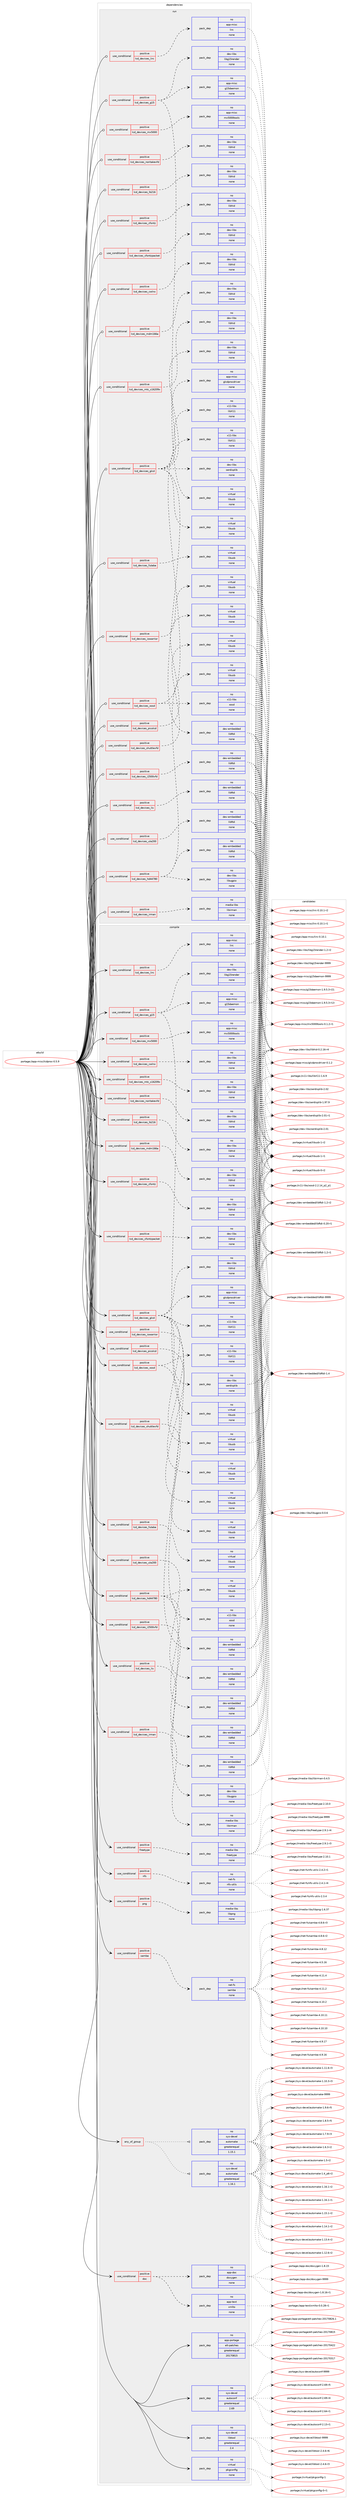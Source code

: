 digraph prolog {

# *************
# Graph options
# *************

newrank=true;
concentrate=true;
compound=true;
graph [rankdir=LR,fontname=Helvetica,fontsize=10,ranksep=1.5];#, ranksep=2.5, nodesep=0.2];
edge  [arrowhead=vee];
node  [fontname=Helvetica,fontsize=10];

# **********
# The ebuild
# **********

subgraph cluster_leftcol {
color=gray;
label=<<i>ebuild</i>>;
id [label="portage://app-misc/lcdproc-0.5.9", color=red, width=4, href="../app-misc/lcdproc-0.5.9.svg"];
}

# ****************
# The dependencies
# ****************

subgraph cluster_midcol {
color=gray;
label=<<i>dependencies</i>>;
subgraph cluster_compile {
fillcolor="#eeeeee";
style=filled;
label=<<i>compile</i>>;
subgraph any7906 {
dependency611283 [label=<<TABLE BORDER="0" CELLBORDER="1" CELLSPACING="0" CELLPADDING="4"><TR><TD CELLPADDING="10">any_of_group</TD></TR></TABLE>>, shape=none, color=red];subgraph pack459950 {
dependency611284 [label=<<TABLE BORDER="0" CELLBORDER="1" CELLSPACING="0" CELLPADDING="4" WIDTH="220"><TR><TD ROWSPAN="6" CELLPADDING="30">pack_dep</TD></TR><TR><TD WIDTH="110">no</TD></TR><TR><TD>sys-devel</TD></TR><TR><TD>automake</TD></TR><TR><TD>greaterequal</TD></TR><TR><TD>1.16.1</TD></TR></TABLE>>, shape=none, color=blue];
}
dependency611283:e -> dependency611284:w [weight=20,style="dotted",arrowhead="oinv"];
subgraph pack459951 {
dependency611285 [label=<<TABLE BORDER="0" CELLBORDER="1" CELLSPACING="0" CELLPADDING="4" WIDTH="220"><TR><TD ROWSPAN="6" CELLPADDING="30">pack_dep</TD></TR><TR><TD WIDTH="110">no</TD></TR><TR><TD>sys-devel</TD></TR><TR><TD>automake</TD></TR><TR><TD>greaterequal</TD></TR><TR><TD>1.15.1</TD></TR></TABLE>>, shape=none, color=blue];
}
dependency611283:e -> dependency611285:w [weight=20,style="dotted",arrowhead="oinv"];
}
id:e -> dependency611283:w [weight=20,style="solid",arrowhead="vee"];
subgraph cond143151 {
dependency611286 [label=<<TABLE BORDER="0" CELLBORDER="1" CELLSPACING="0" CELLPADDING="4"><TR><TD ROWSPAN="3" CELLPADDING="10">use_conditional</TD></TR><TR><TD>positive</TD></TR><TR><TD>doc</TD></TR></TABLE>>, shape=none, color=red];
subgraph pack459952 {
dependency611287 [label=<<TABLE BORDER="0" CELLBORDER="1" CELLSPACING="0" CELLPADDING="4" WIDTH="220"><TR><TD ROWSPAN="6" CELLPADDING="30">pack_dep</TD></TR><TR><TD WIDTH="110">no</TD></TR><TR><TD>app-doc</TD></TR><TR><TD>doxygen</TD></TR><TR><TD>none</TD></TR><TR><TD></TD></TR></TABLE>>, shape=none, color=blue];
}
dependency611286:e -> dependency611287:w [weight=20,style="dashed",arrowhead="vee"];
subgraph pack459953 {
dependency611288 [label=<<TABLE BORDER="0" CELLBORDER="1" CELLSPACING="0" CELLPADDING="4" WIDTH="220"><TR><TD ROWSPAN="6" CELLPADDING="30">pack_dep</TD></TR><TR><TD WIDTH="110">no</TD></TR><TR><TD>app-text</TD></TR><TR><TD>xmlto</TD></TR><TR><TD>none</TD></TR><TR><TD></TD></TR></TABLE>>, shape=none, color=blue];
}
dependency611286:e -> dependency611288:w [weight=20,style="dashed",arrowhead="vee"];
}
id:e -> dependency611286:w [weight=20,style="solid",arrowhead="vee"];
subgraph cond143152 {
dependency611289 [label=<<TABLE BORDER="0" CELLBORDER="1" CELLSPACING="0" CELLPADDING="4"><TR><TD ROWSPAN="3" CELLPADDING="10">use_conditional</TD></TR><TR><TD>positive</TD></TR><TR><TD>freetype</TD></TR></TABLE>>, shape=none, color=red];
subgraph pack459954 {
dependency611290 [label=<<TABLE BORDER="0" CELLBORDER="1" CELLSPACING="0" CELLPADDING="4" WIDTH="220"><TR><TD ROWSPAN="6" CELLPADDING="30">pack_dep</TD></TR><TR><TD WIDTH="110">no</TD></TR><TR><TD>media-libs</TD></TR><TR><TD>freetype</TD></TR><TR><TD>none</TD></TR><TR><TD></TD></TR></TABLE>>, shape=none, color=blue];
}
dependency611289:e -> dependency611290:w [weight=20,style="dashed",arrowhead="vee"];
}
id:e -> dependency611289:w [weight=20,style="solid",arrowhead="vee"];
subgraph cond143153 {
dependency611291 [label=<<TABLE BORDER="0" CELLBORDER="1" CELLSPACING="0" CELLPADDING="4"><TR><TD ROWSPAN="3" CELLPADDING="10">use_conditional</TD></TR><TR><TD>positive</TD></TR><TR><TD>lcd_devices_cfontz</TD></TR></TABLE>>, shape=none, color=red];
subgraph pack459955 {
dependency611292 [label=<<TABLE BORDER="0" CELLBORDER="1" CELLSPACING="0" CELLPADDING="4" WIDTH="220"><TR><TD ROWSPAN="6" CELLPADDING="30">pack_dep</TD></TR><TR><TD WIDTH="110">no</TD></TR><TR><TD>dev-libs</TD></TR><TR><TD>libhid</TD></TR><TR><TD>none</TD></TR><TR><TD></TD></TR></TABLE>>, shape=none, color=blue];
}
dependency611291:e -> dependency611292:w [weight=20,style="dashed",arrowhead="vee"];
}
id:e -> dependency611291:w [weight=20,style="solid",arrowhead="vee"];
subgraph cond143154 {
dependency611293 [label=<<TABLE BORDER="0" CELLBORDER="1" CELLSPACING="0" CELLPADDING="4"><TR><TD ROWSPAN="3" CELLPADDING="10">use_conditional</TD></TR><TR><TD>positive</TD></TR><TR><TD>lcd_devices_cfontzpacket</TD></TR></TABLE>>, shape=none, color=red];
subgraph pack459956 {
dependency611294 [label=<<TABLE BORDER="0" CELLBORDER="1" CELLSPACING="0" CELLPADDING="4" WIDTH="220"><TR><TD ROWSPAN="6" CELLPADDING="30">pack_dep</TD></TR><TR><TD WIDTH="110">no</TD></TR><TR><TD>dev-libs</TD></TR><TR><TD>libhid</TD></TR><TR><TD>none</TD></TR><TR><TD></TD></TR></TABLE>>, shape=none, color=blue];
}
dependency611293:e -> dependency611294:w [weight=20,style="dashed",arrowhead="vee"];
}
id:e -> dependency611293:w [weight=20,style="solid",arrowhead="vee"];
subgraph cond143155 {
dependency611295 [label=<<TABLE BORDER="0" CELLBORDER="1" CELLSPACING="0" CELLPADDING="4"><TR><TD ROWSPAN="3" CELLPADDING="10">use_conditional</TD></TR><TR><TD>positive</TD></TR><TR><TD>lcd_devices_cwlnx</TD></TR></TABLE>>, shape=none, color=red];
subgraph pack459957 {
dependency611296 [label=<<TABLE BORDER="0" CELLBORDER="1" CELLSPACING="0" CELLPADDING="4" WIDTH="220"><TR><TD ROWSPAN="6" CELLPADDING="30">pack_dep</TD></TR><TR><TD WIDTH="110">no</TD></TR><TR><TD>dev-libs</TD></TR><TR><TD>libhid</TD></TR><TR><TD>none</TD></TR><TR><TD></TD></TR></TABLE>>, shape=none, color=blue];
}
dependency611295:e -> dependency611296:w [weight=20,style="dashed",arrowhead="vee"];
}
id:e -> dependency611295:w [weight=20,style="solid",arrowhead="vee"];
subgraph cond143156 {
dependency611297 [label=<<TABLE BORDER="0" CELLBORDER="1" CELLSPACING="0" CELLPADDING="4"><TR><TD ROWSPAN="3" CELLPADDING="10">use_conditional</TD></TR><TR><TD>positive</TD></TR><TR><TD>lcd_devices_futaba</TD></TR></TABLE>>, shape=none, color=red];
subgraph pack459958 {
dependency611298 [label=<<TABLE BORDER="0" CELLBORDER="1" CELLSPACING="0" CELLPADDING="4" WIDTH="220"><TR><TD ROWSPAN="6" CELLPADDING="30">pack_dep</TD></TR><TR><TD WIDTH="110">no</TD></TR><TR><TD>virtual</TD></TR><TR><TD>libusb</TD></TR><TR><TD>none</TD></TR><TR><TD></TD></TR></TABLE>>, shape=none, color=blue];
}
dependency611297:e -> dependency611298:w [weight=20,style="dashed",arrowhead="vee"];
}
id:e -> dependency611297:w [weight=20,style="solid",arrowhead="vee"];
subgraph cond143157 {
dependency611299 [label=<<TABLE BORDER="0" CELLBORDER="1" CELLSPACING="0" CELLPADDING="4"><TR><TD ROWSPAN="3" CELLPADDING="10">use_conditional</TD></TR><TR><TD>positive</TD></TR><TR><TD>lcd_devices_g15</TD></TR></TABLE>>, shape=none, color=red];
subgraph pack459959 {
dependency611300 [label=<<TABLE BORDER="0" CELLBORDER="1" CELLSPACING="0" CELLPADDING="4" WIDTH="220"><TR><TD ROWSPAN="6" CELLPADDING="30">pack_dep</TD></TR><TR><TD WIDTH="110">no</TD></TR><TR><TD>app-misc</TD></TR><TR><TD>g15daemon</TD></TR><TR><TD>none</TD></TR><TR><TD></TD></TR></TABLE>>, shape=none, color=blue];
}
dependency611299:e -> dependency611300:w [weight=20,style="dashed",arrowhead="vee"];
subgraph pack459960 {
dependency611301 [label=<<TABLE BORDER="0" CELLBORDER="1" CELLSPACING="0" CELLPADDING="4" WIDTH="220"><TR><TD ROWSPAN="6" CELLPADDING="30">pack_dep</TD></TR><TR><TD WIDTH="110">no</TD></TR><TR><TD>dev-libs</TD></TR><TR><TD>libg15render</TD></TR><TR><TD>none</TD></TR><TR><TD></TD></TR></TABLE>>, shape=none, color=blue];
}
dependency611299:e -> dependency611301:w [weight=20,style="dashed",arrowhead="vee"];
subgraph pack459961 {
dependency611302 [label=<<TABLE BORDER="0" CELLBORDER="1" CELLSPACING="0" CELLPADDING="4" WIDTH="220"><TR><TD ROWSPAN="6" CELLPADDING="30">pack_dep</TD></TR><TR><TD WIDTH="110">no</TD></TR><TR><TD>virtual</TD></TR><TR><TD>libusb</TD></TR><TR><TD>none</TD></TR><TR><TD></TD></TR></TABLE>>, shape=none, color=blue];
}
dependency611299:e -> dependency611302:w [weight=20,style="dashed",arrowhead="vee"];
}
id:e -> dependency611299:w [weight=20,style="solid",arrowhead="vee"];
subgraph cond143158 {
dependency611303 [label=<<TABLE BORDER="0" CELLBORDER="1" CELLSPACING="0" CELLPADDING="4"><TR><TD ROWSPAN="3" CELLPADDING="10">use_conditional</TD></TR><TR><TD>positive</TD></TR><TR><TD>lcd_devices_glcd</TD></TR></TABLE>>, shape=none, color=red];
subgraph pack459962 {
dependency611304 [label=<<TABLE BORDER="0" CELLBORDER="1" CELLSPACING="0" CELLPADDING="4" WIDTH="220"><TR><TD ROWSPAN="6" CELLPADDING="30">pack_dep</TD></TR><TR><TD WIDTH="110">no</TD></TR><TR><TD>app-misc</TD></TR><TR><TD>glcdprocdriver</TD></TR><TR><TD>none</TD></TR><TR><TD></TD></TR></TABLE>>, shape=none, color=blue];
}
dependency611303:e -> dependency611304:w [weight=20,style="dashed",arrowhead="vee"];
subgraph pack459963 {
dependency611305 [label=<<TABLE BORDER="0" CELLBORDER="1" CELLSPACING="0" CELLPADDING="4" WIDTH="220"><TR><TD ROWSPAN="6" CELLPADDING="30">pack_dep</TD></TR><TR><TD WIDTH="110">no</TD></TR><TR><TD>dev-embedded</TD></TR><TR><TD>libftdi</TD></TR><TR><TD>none</TD></TR><TR><TD></TD></TR></TABLE>>, shape=none, color=blue];
}
dependency611303:e -> dependency611305:w [weight=20,style="dashed",arrowhead="vee"];
subgraph pack459964 {
dependency611306 [label=<<TABLE BORDER="0" CELLBORDER="1" CELLSPACING="0" CELLPADDING="4" WIDTH="220"><TR><TD ROWSPAN="6" CELLPADDING="30">pack_dep</TD></TR><TR><TD WIDTH="110">no</TD></TR><TR><TD>dev-libs</TD></TR><TR><TD>libhid</TD></TR><TR><TD>none</TD></TR><TR><TD></TD></TR></TABLE>>, shape=none, color=blue];
}
dependency611303:e -> dependency611306:w [weight=20,style="dashed",arrowhead="vee"];
subgraph pack459965 {
dependency611307 [label=<<TABLE BORDER="0" CELLBORDER="1" CELLSPACING="0" CELLPADDING="4" WIDTH="220"><TR><TD ROWSPAN="6" CELLPADDING="30">pack_dep</TD></TR><TR><TD WIDTH="110">no</TD></TR><TR><TD>dev-libs</TD></TR><TR><TD>serdisplib</TD></TR><TR><TD>none</TD></TR><TR><TD></TD></TR></TABLE>>, shape=none, color=blue];
}
dependency611303:e -> dependency611307:w [weight=20,style="dashed",arrowhead="vee"];
subgraph pack459966 {
dependency611308 [label=<<TABLE BORDER="0" CELLBORDER="1" CELLSPACING="0" CELLPADDING="4" WIDTH="220"><TR><TD ROWSPAN="6" CELLPADDING="30">pack_dep</TD></TR><TR><TD WIDTH="110">no</TD></TR><TR><TD>virtual</TD></TR><TR><TD>libusb</TD></TR><TR><TD>none</TD></TR><TR><TD></TD></TR></TABLE>>, shape=none, color=blue];
}
dependency611303:e -> dependency611308:w [weight=20,style="dashed",arrowhead="vee"];
subgraph pack459967 {
dependency611309 [label=<<TABLE BORDER="0" CELLBORDER="1" CELLSPACING="0" CELLPADDING="4" WIDTH="220"><TR><TD ROWSPAN="6" CELLPADDING="30">pack_dep</TD></TR><TR><TD WIDTH="110">no</TD></TR><TR><TD>x11-libs</TD></TR><TR><TD>libX11</TD></TR><TR><TD>none</TD></TR><TR><TD></TD></TR></TABLE>>, shape=none, color=blue];
}
dependency611303:e -> dependency611309:w [weight=20,style="dashed",arrowhead="vee"];
}
id:e -> dependency611303:w [weight=20,style="solid",arrowhead="vee"];
subgraph cond143159 {
dependency611310 [label=<<TABLE BORDER="0" CELLBORDER="1" CELLSPACING="0" CELLPADDING="4"><TR><TD ROWSPAN="3" CELLPADDING="10">use_conditional</TD></TR><TR><TD>positive</TD></TR><TR><TD>lcd_devices_hd44780</TD></TR></TABLE>>, shape=none, color=red];
subgraph pack459968 {
dependency611311 [label=<<TABLE BORDER="0" CELLBORDER="1" CELLSPACING="0" CELLPADDING="4" WIDTH="220"><TR><TD ROWSPAN="6" CELLPADDING="30">pack_dep</TD></TR><TR><TD WIDTH="110">no</TD></TR><TR><TD>dev-embedded</TD></TR><TR><TD>libftdi</TD></TR><TR><TD>none</TD></TR><TR><TD></TD></TR></TABLE>>, shape=none, color=blue];
}
dependency611310:e -> dependency611311:w [weight=20,style="dashed",arrowhead="vee"];
subgraph pack459969 {
dependency611312 [label=<<TABLE BORDER="0" CELLBORDER="1" CELLSPACING="0" CELLPADDING="4" WIDTH="220"><TR><TD ROWSPAN="6" CELLPADDING="30">pack_dep</TD></TR><TR><TD WIDTH="110">no</TD></TR><TR><TD>dev-libs</TD></TR><TR><TD>libugpio</TD></TR><TR><TD>none</TD></TR><TR><TD></TD></TR></TABLE>>, shape=none, color=blue];
}
dependency611310:e -> dependency611312:w [weight=20,style="dashed",arrowhead="vee"];
subgraph pack459970 {
dependency611313 [label=<<TABLE BORDER="0" CELLBORDER="1" CELLSPACING="0" CELLPADDING="4" WIDTH="220"><TR><TD ROWSPAN="6" CELLPADDING="30">pack_dep</TD></TR><TR><TD WIDTH="110">no</TD></TR><TR><TD>virtual</TD></TR><TR><TD>libusb</TD></TR><TR><TD>none</TD></TR><TR><TD></TD></TR></TABLE>>, shape=none, color=blue];
}
dependency611310:e -> dependency611313:w [weight=20,style="dashed",arrowhead="vee"];
}
id:e -> dependency611310:w [weight=20,style="solid",arrowhead="vee"];
subgraph cond143160 {
dependency611314 [label=<<TABLE BORDER="0" CELLBORDER="1" CELLSPACING="0" CELLPADDING="4"><TR><TD ROWSPAN="3" CELLPADDING="10">use_conditional</TD></TR><TR><TD>positive</TD></TR><TR><TD>lcd_devices_i2500vfd</TD></TR></TABLE>>, shape=none, color=red];
subgraph pack459971 {
dependency611315 [label=<<TABLE BORDER="0" CELLBORDER="1" CELLSPACING="0" CELLPADDING="4" WIDTH="220"><TR><TD ROWSPAN="6" CELLPADDING="30">pack_dep</TD></TR><TR><TD WIDTH="110">no</TD></TR><TR><TD>dev-embedded</TD></TR><TR><TD>libftdi</TD></TR><TR><TD>none</TD></TR><TR><TD></TD></TR></TABLE>>, shape=none, color=blue];
}
dependency611314:e -> dependency611315:w [weight=20,style="dashed",arrowhead="vee"];
}
id:e -> dependency611314:w [weight=20,style="solid",arrowhead="vee"];
subgraph cond143161 {
dependency611316 [label=<<TABLE BORDER="0" CELLBORDER="1" CELLSPACING="0" CELLPADDING="4"><TR><TD ROWSPAN="3" CELLPADDING="10">use_conditional</TD></TR><TR><TD>positive</TD></TR><TR><TD>lcd_devices_iowarrior</TD></TR></TABLE>>, shape=none, color=red];
subgraph pack459972 {
dependency611317 [label=<<TABLE BORDER="0" CELLBORDER="1" CELLSPACING="0" CELLPADDING="4" WIDTH="220"><TR><TD ROWSPAN="6" CELLPADDING="30">pack_dep</TD></TR><TR><TD WIDTH="110">no</TD></TR><TR><TD>virtual</TD></TR><TR><TD>libusb</TD></TR><TR><TD>none</TD></TR><TR><TD></TD></TR></TABLE>>, shape=none, color=blue];
}
dependency611316:e -> dependency611317:w [weight=20,style="dashed",arrowhead="vee"];
}
id:e -> dependency611316:w [weight=20,style="solid",arrowhead="vee"];
subgraph cond143162 {
dependency611318 [label=<<TABLE BORDER="0" CELLBORDER="1" CELLSPACING="0" CELLPADDING="4"><TR><TD ROWSPAN="3" CELLPADDING="10">use_conditional</TD></TR><TR><TD>positive</TD></TR><TR><TD>lcd_devices_irman</TD></TR></TABLE>>, shape=none, color=red];
subgraph pack459973 {
dependency611319 [label=<<TABLE BORDER="0" CELLBORDER="1" CELLSPACING="0" CELLPADDING="4" WIDTH="220"><TR><TD ROWSPAN="6" CELLPADDING="30">pack_dep</TD></TR><TR><TD WIDTH="110">no</TD></TR><TR><TD>media-libs</TD></TR><TR><TD>libirman</TD></TR><TR><TD>none</TD></TR><TR><TD></TD></TR></TABLE>>, shape=none, color=blue];
}
dependency611318:e -> dependency611319:w [weight=20,style="dashed",arrowhead="vee"];
}
id:e -> dependency611318:w [weight=20,style="solid",arrowhead="vee"];
subgraph cond143163 {
dependency611320 [label=<<TABLE BORDER="0" CELLBORDER="1" CELLSPACING="0" CELLPADDING="4"><TR><TD ROWSPAN="3" CELLPADDING="10">use_conditional</TD></TR><TR><TD>positive</TD></TR><TR><TD>lcd_devices_lb216</TD></TR></TABLE>>, shape=none, color=red];
subgraph pack459974 {
dependency611321 [label=<<TABLE BORDER="0" CELLBORDER="1" CELLSPACING="0" CELLPADDING="4" WIDTH="220"><TR><TD ROWSPAN="6" CELLPADDING="30">pack_dep</TD></TR><TR><TD WIDTH="110">no</TD></TR><TR><TD>dev-libs</TD></TR><TR><TD>libhid</TD></TR><TR><TD>none</TD></TR><TR><TD></TD></TR></TABLE>>, shape=none, color=blue];
}
dependency611320:e -> dependency611321:w [weight=20,style="dashed",arrowhead="vee"];
}
id:e -> dependency611320:w [weight=20,style="solid",arrowhead="vee"];
subgraph cond143164 {
dependency611322 [label=<<TABLE BORDER="0" CELLBORDER="1" CELLSPACING="0" CELLPADDING="4"><TR><TD ROWSPAN="3" CELLPADDING="10">use_conditional</TD></TR><TR><TD>positive</TD></TR><TR><TD>lcd_devices_lirc</TD></TR></TABLE>>, shape=none, color=red];
subgraph pack459975 {
dependency611323 [label=<<TABLE BORDER="0" CELLBORDER="1" CELLSPACING="0" CELLPADDING="4" WIDTH="220"><TR><TD ROWSPAN="6" CELLPADDING="30">pack_dep</TD></TR><TR><TD WIDTH="110">no</TD></TR><TR><TD>app-misc</TD></TR><TR><TD>lirc</TD></TR><TR><TD>none</TD></TR><TR><TD></TD></TR></TABLE>>, shape=none, color=blue];
}
dependency611322:e -> dependency611323:w [weight=20,style="dashed",arrowhead="vee"];
}
id:e -> dependency611322:w [weight=20,style="solid",arrowhead="vee"];
subgraph cond143165 {
dependency611324 [label=<<TABLE BORDER="0" CELLBORDER="1" CELLSPACING="0" CELLPADDING="4"><TR><TD ROWSPAN="3" CELLPADDING="10">use_conditional</TD></TR><TR><TD>positive</TD></TR><TR><TD>lcd_devices_lis</TD></TR></TABLE>>, shape=none, color=red];
subgraph pack459976 {
dependency611325 [label=<<TABLE BORDER="0" CELLBORDER="1" CELLSPACING="0" CELLPADDING="4" WIDTH="220"><TR><TD ROWSPAN="6" CELLPADDING="30">pack_dep</TD></TR><TR><TD WIDTH="110">no</TD></TR><TR><TD>dev-embedded</TD></TR><TR><TD>libftdi</TD></TR><TR><TD>none</TD></TR><TR><TD></TD></TR></TABLE>>, shape=none, color=blue];
}
dependency611324:e -> dependency611325:w [weight=20,style="dashed",arrowhead="vee"];
}
id:e -> dependency611324:w [weight=20,style="solid",arrowhead="vee"];
subgraph cond143166 {
dependency611326 [label=<<TABLE BORDER="0" CELLBORDER="1" CELLSPACING="0" CELLPADDING="4"><TR><TD ROWSPAN="3" CELLPADDING="10">use_conditional</TD></TR><TR><TD>positive</TD></TR><TR><TD>lcd_devices_mdm166a</TD></TR></TABLE>>, shape=none, color=red];
subgraph pack459977 {
dependency611327 [label=<<TABLE BORDER="0" CELLBORDER="1" CELLSPACING="0" CELLPADDING="4" WIDTH="220"><TR><TD ROWSPAN="6" CELLPADDING="30">pack_dep</TD></TR><TR><TD WIDTH="110">no</TD></TR><TR><TD>dev-libs</TD></TR><TR><TD>libhid</TD></TR><TR><TD>none</TD></TR><TR><TD></TD></TR></TABLE>>, shape=none, color=blue];
}
dependency611326:e -> dependency611327:w [weight=20,style="dashed",arrowhead="vee"];
}
id:e -> dependency611326:w [weight=20,style="solid",arrowhead="vee"];
subgraph cond143167 {
dependency611328 [label=<<TABLE BORDER="0" CELLBORDER="1" CELLSPACING="0" CELLPADDING="4"><TR><TD ROWSPAN="3" CELLPADDING="10">use_conditional</TD></TR><TR><TD>positive</TD></TR><TR><TD>lcd_devices_mtc_s16209x</TD></TR></TABLE>>, shape=none, color=red];
subgraph pack459978 {
dependency611329 [label=<<TABLE BORDER="0" CELLBORDER="1" CELLSPACING="0" CELLPADDING="4" WIDTH="220"><TR><TD ROWSPAN="6" CELLPADDING="30">pack_dep</TD></TR><TR><TD WIDTH="110">no</TD></TR><TR><TD>dev-libs</TD></TR><TR><TD>libhid</TD></TR><TR><TD>none</TD></TR><TR><TD></TD></TR></TABLE>>, shape=none, color=blue];
}
dependency611328:e -> dependency611329:w [weight=20,style="dashed",arrowhead="vee"];
}
id:e -> dependency611328:w [weight=20,style="solid",arrowhead="vee"];
subgraph cond143168 {
dependency611330 [label=<<TABLE BORDER="0" CELLBORDER="1" CELLSPACING="0" CELLPADDING="4"><TR><TD ROWSPAN="3" CELLPADDING="10">use_conditional</TD></TR><TR><TD>positive</TD></TR><TR><TD>lcd_devices_mx5000</TD></TR></TABLE>>, shape=none, color=red];
subgraph pack459979 {
dependency611331 [label=<<TABLE BORDER="0" CELLBORDER="1" CELLSPACING="0" CELLPADDING="4" WIDTH="220"><TR><TD ROWSPAN="6" CELLPADDING="30">pack_dep</TD></TR><TR><TD WIDTH="110">no</TD></TR><TR><TD>app-misc</TD></TR><TR><TD>mx5000tools</TD></TR><TR><TD>none</TD></TR><TR><TD></TD></TR></TABLE>>, shape=none, color=blue];
}
dependency611330:e -> dependency611331:w [weight=20,style="dashed",arrowhead="vee"];
}
id:e -> dependency611330:w [weight=20,style="solid",arrowhead="vee"];
subgraph cond143169 {
dependency611332 [label=<<TABLE BORDER="0" CELLBORDER="1" CELLSPACING="0" CELLPADDING="4"><TR><TD ROWSPAN="3" CELLPADDING="10">use_conditional</TD></TR><TR><TD>positive</TD></TR><TR><TD>lcd_devices_noritakevfd</TD></TR></TABLE>>, shape=none, color=red];
subgraph pack459980 {
dependency611333 [label=<<TABLE BORDER="0" CELLBORDER="1" CELLSPACING="0" CELLPADDING="4" WIDTH="220"><TR><TD ROWSPAN="6" CELLPADDING="30">pack_dep</TD></TR><TR><TD WIDTH="110">no</TD></TR><TR><TD>dev-libs</TD></TR><TR><TD>libhid</TD></TR><TR><TD>none</TD></TR><TR><TD></TD></TR></TABLE>>, shape=none, color=blue];
}
dependency611332:e -> dependency611333:w [weight=20,style="dashed",arrowhead="vee"];
}
id:e -> dependency611332:w [weight=20,style="solid",arrowhead="vee"];
subgraph cond143170 {
dependency611334 [label=<<TABLE BORDER="0" CELLBORDER="1" CELLSPACING="0" CELLPADDING="4"><TR><TD ROWSPAN="3" CELLPADDING="10">use_conditional</TD></TR><TR><TD>positive</TD></TR><TR><TD>lcd_devices_picolcd</TD></TR></TABLE>>, shape=none, color=red];
subgraph pack459981 {
dependency611335 [label=<<TABLE BORDER="0" CELLBORDER="1" CELLSPACING="0" CELLPADDING="4" WIDTH="220"><TR><TD ROWSPAN="6" CELLPADDING="30">pack_dep</TD></TR><TR><TD WIDTH="110">no</TD></TR><TR><TD>virtual</TD></TR><TR><TD>libusb</TD></TR><TR><TD>none</TD></TR><TR><TD></TD></TR></TABLE>>, shape=none, color=blue];
}
dependency611334:e -> dependency611335:w [weight=20,style="dashed",arrowhead="vee"];
}
id:e -> dependency611334:w [weight=20,style="solid",arrowhead="vee"];
subgraph cond143171 {
dependency611336 [label=<<TABLE BORDER="0" CELLBORDER="1" CELLSPACING="0" CELLPADDING="4"><TR><TD ROWSPAN="3" CELLPADDING="10">use_conditional</TD></TR><TR><TD>positive</TD></TR><TR><TD>lcd_devices_shuttlevfd</TD></TR></TABLE>>, shape=none, color=red];
subgraph pack459982 {
dependency611337 [label=<<TABLE BORDER="0" CELLBORDER="1" CELLSPACING="0" CELLPADDING="4" WIDTH="220"><TR><TD ROWSPAN="6" CELLPADDING="30">pack_dep</TD></TR><TR><TD WIDTH="110">no</TD></TR><TR><TD>virtual</TD></TR><TR><TD>libusb</TD></TR><TR><TD>none</TD></TR><TR><TD></TD></TR></TABLE>>, shape=none, color=blue];
}
dependency611336:e -> dependency611337:w [weight=20,style="dashed",arrowhead="vee"];
}
id:e -> dependency611336:w [weight=20,style="solid",arrowhead="vee"];
subgraph cond143172 {
dependency611338 [label=<<TABLE BORDER="0" CELLBORDER="1" CELLSPACING="0" CELLPADDING="4"><TR><TD ROWSPAN="3" CELLPADDING="10">use_conditional</TD></TR><TR><TD>positive</TD></TR><TR><TD>lcd_devices_ula200</TD></TR></TABLE>>, shape=none, color=red];
subgraph pack459983 {
dependency611339 [label=<<TABLE BORDER="0" CELLBORDER="1" CELLSPACING="0" CELLPADDING="4" WIDTH="220"><TR><TD ROWSPAN="6" CELLPADDING="30">pack_dep</TD></TR><TR><TD WIDTH="110">no</TD></TR><TR><TD>dev-embedded</TD></TR><TR><TD>libftdi</TD></TR><TR><TD>none</TD></TR><TR><TD></TD></TR></TABLE>>, shape=none, color=blue];
}
dependency611338:e -> dependency611339:w [weight=20,style="dashed",arrowhead="vee"];
}
id:e -> dependency611338:w [weight=20,style="solid",arrowhead="vee"];
subgraph cond143173 {
dependency611340 [label=<<TABLE BORDER="0" CELLBORDER="1" CELLSPACING="0" CELLPADDING="4"><TR><TD ROWSPAN="3" CELLPADDING="10">use_conditional</TD></TR><TR><TD>positive</TD></TR><TR><TD>lcd_devices_xosd</TD></TR></TABLE>>, shape=none, color=red];
subgraph pack459984 {
dependency611341 [label=<<TABLE BORDER="0" CELLBORDER="1" CELLSPACING="0" CELLPADDING="4" WIDTH="220"><TR><TD ROWSPAN="6" CELLPADDING="30">pack_dep</TD></TR><TR><TD WIDTH="110">no</TD></TR><TR><TD>x11-libs</TD></TR><TR><TD>libX11</TD></TR><TR><TD>none</TD></TR><TR><TD></TD></TR></TABLE>>, shape=none, color=blue];
}
dependency611340:e -> dependency611341:w [weight=20,style="dashed",arrowhead="vee"];
subgraph pack459985 {
dependency611342 [label=<<TABLE BORDER="0" CELLBORDER="1" CELLSPACING="0" CELLPADDING="4" WIDTH="220"><TR><TD ROWSPAN="6" CELLPADDING="30">pack_dep</TD></TR><TR><TD WIDTH="110">no</TD></TR><TR><TD>x11-libs</TD></TR><TR><TD>xosd</TD></TR><TR><TD>none</TD></TR><TR><TD></TD></TR></TABLE>>, shape=none, color=blue];
}
dependency611340:e -> dependency611342:w [weight=20,style="dashed",arrowhead="vee"];
}
id:e -> dependency611340:w [weight=20,style="solid",arrowhead="vee"];
subgraph cond143174 {
dependency611343 [label=<<TABLE BORDER="0" CELLBORDER="1" CELLSPACING="0" CELLPADDING="4"><TR><TD ROWSPAN="3" CELLPADDING="10">use_conditional</TD></TR><TR><TD>positive</TD></TR><TR><TD>nfs</TD></TR></TABLE>>, shape=none, color=red];
subgraph pack459986 {
dependency611344 [label=<<TABLE BORDER="0" CELLBORDER="1" CELLSPACING="0" CELLPADDING="4" WIDTH="220"><TR><TD ROWSPAN="6" CELLPADDING="30">pack_dep</TD></TR><TR><TD WIDTH="110">no</TD></TR><TR><TD>net-fs</TD></TR><TR><TD>nfs-utils</TD></TR><TR><TD>none</TD></TR><TR><TD></TD></TR></TABLE>>, shape=none, color=blue];
}
dependency611343:e -> dependency611344:w [weight=20,style="dashed",arrowhead="vee"];
}
id:e -> dependency611343:w [weight=20,style="solid",arrowhead="vee"];
subgraph cond143175 {
dependency611345 [label=<<TABLE BORDER="0" CELLBORDER="1" CELLSPACING="0" CELLPADDING="4"><TR><TD ROWSPAN="3" CELLPADDING="10">use_conditional</TD></TR><TR><TD>positive</TD></TR><TR><TD>png</TD></TR></TABLE>>, shape=none, color=red];
subgraph pack459987 {
dependency611346 [label=<<TABLE BORDER="0" CELLBORDER="1" CELLSPACING="0" CELLPADDING="4" WIDTH="220"><TR><TD ROWSPAN="6" CELLPADDING="30">pack_dep</TD></TR><TR><TD WIDTH="110">no</TD></TR><TR><TD>media-libs</TD></TR><TR><TD>libpng</TD></TR><TR><TD>none</TD></TR><TR><TD></TD></TR></TABLE>>, shape=none, color=blue];
}
dependency611345:e -> dependency611346:w [weight=20,style="dashed",arrowhead="vee"];
}
id:e -> dependency611345:w [weight=20,style="solid",arrowhead="vee"];
subgraph cond143176 {
dependency611347 [label=<<TABLE BORDER="0" CELLBORDER="1" CELLSPACING="0" CELLPADDING="4"><TR><TD ROWSPAN="3" CELLPADDING="10">use_conditional</TD></TR><TR><TD>positive</TD></TR><TR><TD>samba</TD></TR></TABLE>>, shape=none, color=red];
subgraph pack459988 {
dependency611348 [label=<<TABLE BORDER="0" CELLBORDER="1" CELLSPACING="0" CELLPADDING="4" WIDTH="220"><TR><TD ROWSPAN="6" CELLPADDING="30">pack_dep</TD></TR><TR><TD WIDTH="110">no</TD></TR><TR><TD>net-fs</TD></TR><TR><TD>samba</TD></TR><TR><TD>none</TD></TR><TR><TD></TD></TR></TABLE>>, shape=none, color=blue];
}
dependency611347:e -> dependency611348:w [weight=20,style="dashed",arrowhead="vee"];
}
id:e -> dependency611347:w [weight=20,style="solid",arrowhead="vee"];
subgraph pack459989 {
dependency611349 [label=<<TABLE BORDER="0" CELLBORDER="1" CELLSPACING="0" CELLPADDING="4" WIDTH="220"><TR><TD ROWSPAN="6" CELLPADDING="30">pack_dep</TD></TR><TR><TD WIDTH="110">no</TD></TR><TR><TD>app-portage</TD></TR><TR><TD>elt-patches</TD></TR><TR><TD>greaterequal</TD></TR><TR><TD>20170815</TD></TR></TABLE>>, shape=none, color=blue];
}
id:e -> dependency611349:w [weight=20,style="solid",arrowhead="vee"];
subgraph pack459990 {
dependency611350 [label=<<TABLE BORDER="0" CELLBORDER="1" CELLSPACING="0" CELLPADDING="4" WIDTH="220"><TR><TD ROWSPAN="6" CELLPADDING="30">pack_dep</TD></TR><TR><TD WIDTH="110">no</TD></TR><TR><TD>sys-devel</TD></TR><TR><TD>autoconf</TD></TR><TR><TD>greaterequal</TD></TR><TR><TD>2.69</TD></TR></TABLE>>, shape=none, color=blue];
}
id:e -> dependency611350:w [weight=20,style="solid",arrowhead="vee"];
subgraph pack459991 {
dependency611351 [label=<<TABLE BORDER="0" CELLBORDER="1" CELLSPACING="0" CELLPADDING="4" WIDTH="220"><TR><TD ROWSPAN="6" CELLPADDING="30">pack_dep</TD></TR><TR><TD WIDTH="110">no</TD></TR><TR><TD>sys-devel</TD></TR><TR><TD>libtool</TD></TR><TR><TD>greaterequal</TD></TR><TR><TD>2.4</TD></TR></TABLE>>, shape=none, color=blue];
}
id:e -> dependency611351:w [weight=20,style="solid",arrowhead="vee"];
subgraph pack459992 {
dependency611352 [label=<<TABLE BORDER="0" CELLBORDER="1" CELLSPACING="0" CELLPADDING="4" WIDTH="220"><TR><TD ROWSPAN="6" CELLPADDING="30">pack_dep</TD></TR><TR><TD WIDTH="110">no</TD></TR><TR><TD>virtual</TD></TR><TR><TD>pkgconfig</TD></TR><TR><TD>none</TD></TR><TR><TD></TD></TR></TABLE>>, shape=none, color=blue];
}
id:e -> dependency611352:w [weight=20,style="solid",arrowhead="vee"];
}
subgraph cluster_compileandrun {
fillcolor="#eeeeee";
style=filled;
label=<<i>compile and run</i>>;
}
subgraph cluster_run {
fillcolor="#eeeeee";
style=filled;
label=<<i>run</i>>;
subgraph cond143177 {
dependency611353 [label=<<TABLE BORDER="0" CELLBORDER="1" CELLSPACING="0" CELLPADDING="4"><TR><TD ROWSPAN="3" CELLPADDING="10">use_conditional</TD></TR><TR><TD>positive</TD></TR><TR><TD>lcd_devices_cfontz</TD></TR></TABLE>>, shape=none, color=red];
subgraph pack459993 {
dependency611354 [label=<<TABLE BORDER="0" CELLBORDER="1" CELLSPACING="0" CELLPADDING="4" WIDTH="220"><TR><TD ROWSPAN="6" CELLPADDING="30">pack_dep</TD></TR><TR><TD WIDTH="110">no</TD></TR><TR><TD>dev-libs</TD></TR><TR><TD>libhid</TD></TR><TR><TD>none</TD></TR><TR><TD></TD></TR></TABLE>>, shape=none, color=blue];
}
dependency611353:e -> dependency611354:w [weight=20,style="dashed",arrowhead="vee"];
}
id:e -> dependency611353:w [weight=20,style="solid",arrowhead="odot"];
subgraph cond143178 {
dependency611355 [label=<<TABLE BORDER="0" CELLBORDER="1" CELLSPACING="0" CELLPADDING="4"><TR><TD ROWSPAN="3" CELLPADDING="10">use_conditional</TD></TR><TR><TD>positive</TD></TR><TR><TD>lcd_devices_cfontzpacket</TD></TR></TABLE>>, shape=none, color=red];
subgraph pack459994 {
dependency611356 [label=<<TABLE BORDER="0" CELLBORDER="1" CELLSPACING="0" CELLPADDING="4" WIDTH="220"><TR><TD ROWSPAN="6" CELLPADDING="30">pack_dep</TD></TR><TR><TD WIDTH="110">no</TD></TR><TR><TD>dev-libs</TD></TR><TR><TD>libhid</TD></TR><TR><TD>none</TD></TR><TR><TD></TD></TR></TABLE>>, shape=none, color=blue];
}
dependency611355:e -> dependency611356:w [weight=20,style="dashed",arrowhead="vee"];
}
id:e -> dependency611355:w [weight=20,style="solid",arrowhead="odot"];
subgraph cond143179 {
dependency611357 [label=<<TABLE BORDER="0" CELLBORDER="1" CELLSPACING="0" CELLPADDING="4"><TR><TD ROWSPAN="3" CELLPADDING="10">use_conditional</TD></TR><TR><TD>positive</TD></TR><TR><TD>lcd_devices_cwlnx</TD></TR></TABLE>>, shape=none, color=red];
subgraph pack459995 {
dependency611358 [label=<<TABLE BORDER="0" CELLBORDER="1" CELLSPACING="0" CELLPADDING="4" WIDTH="220"><TR><TD ROWSPAN="6" CELLPADDING="30">pack_dep</TD></TR><TR><TD WIDTH="110">no</TD></TR><TR><TD>dev-libs</TD></TR><TR><TD>libhid</TD></TR><TR><TD>none</TD></TR><TR><TD></TD></TR></TABLE>>, shape=none, color=blue];
}
dependency611357:e -> dependency611358:w [weight=20,style="dashed",arrowhead="vee"];
}
id:e -> dependency611357:w [weight=20,style="solid",arrowhead="odot"];
subgraph cond143180 {
dependency611359 [label=<<TABLE BORDER="0" CELLBORDER="1" CELLSPACING="0" CELLPADDING="4"><TR><TD ROWSPAN="3" CELLPADDING="10">use_conditional</TD></TR><TR><TD>positive</TD></TR><TR><TD>lcd_devices_futaba</TD></TR></TABLE>>, shape=none, color=red];
subgraph pack459996 {
dependency611360 [label=<<TABLE BORDER="0" CELLBORDER="1" CELLSPACING="0" CELLPADDING="4" WIDTH="220"><TR><TD ROWSPAN="6" CELLPADDING="30">pack_dep</TD></TR><TR><TD WIDTH="110">no</TD></TR><TR><TD>virtual</TD></TR><TR><TD>libusb</TD></TR><TR><TD>none</TD></TR><TR><TD></TD></TR></TABLE>>, shape=none, color=blue];
}
dependency611359:e -> dependency611360:w [weight=20,style="dashed",arrowhead="vee"];
}
id:e -> dependency611359:w [weight=20,style="solid",arrowhead="odot"];
subgraph cond143181 {
dependency611361 [label=<<TABLE BORDER="0" CELLBORDER="1" CELLSPACING="0" CELLPADDING="4"><TR><TD ROWSPAN="3" CELLPADDING="10">use_conditional</TD></TR><TR><TD>positive</TD></TR><TR><TD>lcd_devices_g15</TD></TR></TABLE>>, shape=none, color=red];
subgraph pack459997 {
dependency611362 [label=<<TABLE BORDER="0" CELLBORDER="1" CELLSPACING="0" CELLPADDING="4" WIDTH="220"><TR><TD ROWSPAN="6" CELLPADDING="30">pack_dep</TD></TR><TR><TD WIDTH="110">no</TD></TR><TR><TD>app-misc</TD></TR><TR><TD>g15daemon</TD></TR><TR><TD>none</TD></TR><TR><TD></TD></TR></TABLE>>, shape=none, color=blue];
}
dependency611361:e -> dependency611362:w [weight=20,style="dashed",arrowhead="vee"];
subgraph pack459998 {
dependency611363 [label=<<TABLE BORDER="0" CELLBORDER="1" CELLSPACING="0" CELLPADDING="4" WIDTH="220"><TR><TD ROWSPAN="6" CELLPADDING="30">pack_dep</TD></TR><TR><TD WIDTH="110">no</TD></TR><TR><TD>dev-libs</TD></TR><TR><TD>libg15render</TD></TR><TR><TD>none</TD></TR><TR><TD></TD></TR></TABLE>>, shape=none, color=blue];
}
dependency611361:e -> dependency611363:w [weight=20,style="dashed",arrowhead="vee"];
subgraph pack459999 {
dependency611364 [label=<<TABLE BORDER="0" CELLBORDER="1" CELLSPACING="0" CELLPADDING="4" WIDTH="220"><TR><TD ROWSPAN="6" CELLPADDING="30">pack_dep</TD></TR><TR><TD WIDTH="110">no</TD></TR><TR><TD>virtual</TD></TR><TR><TD>libusb</TD></TR><TR><TD>none</TD></TR><TR><TD></TD></TR></TABLE>>, shape=none, color=blue];
}
dependency611361:e -> dependency611364:w [weight=20,style="dashed",arrowhead="vee"];
}
id:e -> dependency611361:w [weight=20,style="solid",arrowhead="odot"];
subgraph cond143182 {
dependency611365 [label=<<TABLE BORDER="0" CELLBORDER="1" CELLSPACING="0" CELLPADDING="4"><TR><TD ROWSPAN="3" CELLPADDING="10">use_conditional</TD></TR><TR><TD>positive</TD></TR><TR><TD>lcd_devices_glcd</TD></TR></TABLE>>, shape=none, color=red];
subgraph pack460000 {
dependency611366 [label=<<TABLE BORDER="0" CELLBORDER="1" CELLSPACING="0" CELLPADDING="4" WIDTH="220"><TR><TD ROWSPAN="6" CELLPADDING="30">pack_dep</TD></TR><TR><TD WIDTH="110">no</TD></TR><TR><TD>app-misc</TD></TR><TR><TD>glcdprocdriver</TD></TR><TR><TD>none</TD></TR><TR><TD></TD></TR></TABLE>>, shape=none, color=blue];
}
dependency611365:e -> dependency611366:w [weight=20,style="dashed",arrowhead="vee"];
subgraph pack460001 {
dependency611367 [label=<<TABLE BORDER="0" CELLBORDER="1" CELLSPACING="0" CELLPADDING="4" WIDTH="220"><TR><TD ROWSPAN="6" CELLPADDING="30">pack_dep</TD></TR><TR><TD WIDTH="110">no</TD></TR><TR><TD>dev-embedded</TD></TR><TR><TD>libftdi</TD></TR><TR><TD>none</TD></TR><TR><TD></TD></TR></TABLE>>, shape=none, color=blue];
}
dependency611365:e -> dependency611367:w [weight=20,style="dashed",arrowhead="vee"];
subgraph pack460002 {
dependency611368 [label=<<TABLE BORDER="0" CELLBORDER="1" CELLSPACING="0" CELLPADDING="4" WIDTH="220"><TR><TD ROWSPAN="6" CELLPADDING="30">pack_dep</TD></TR><TR><TD WIDTH="110">no</TD></TR><TR><TD>dev-libs</TD></TR><TR><TD>libhid</TD></TR><TR><TD>none</TD></TR><TR><TD></TD></TR></TABLE>>, shape=none, color=blue];
}
dependency611365:e -> dependency611368:w [weight=20,style="dashed",arrowhead="vee"];
subgraph pack460003 {
dependency611369 [label=<<TABLE BORDER="0" CELLBORDER="1" CELLSPACING="0" CELLPADDING="4" WIDTH="220"><TR><TD ROWSPAN="6" CELLPADDING="30">pack_dep</TD></TR><TR><TD WIDTH="110">no</TD></TR><TR><TD>dev-libs</TD></TR><TR><TD>serdisplib</TD></TR><TR><TD>none</TD></TR><TR><TD></TD></TR></TABLE>>, shape=none, color=blue];
}
dependency611365:e -> dependency611369:w [weight=20,style="dashed",arrowhead="vee"];
subgraph pack460004 {
dependency611370 [label=<<TABLE BORDER="0" CELLBORDER="1" CELLSPACING="0" CELLPADDING="4" WIDTH="220"><TR><TD ROWSPAN="6" CELLPADDING="30">pack_dep</TD></TR><TR><TD WIDTH="110">no</TD></TR><TR><TD>virtual</TD></TR><TR><TD>libusb</TD></TR><TR><TD>none</TD></TR><TR><TD></TD></TR></TABLE>>, shape=none, color=blue];
}
dependency611365:e -> dependency611370:w [weight=20,style="dashed",arrowhead="vee"];
subgraph pack460005 {
dependency611371 [label=<<TABLE BORDER="0" CELLBORDER="1" CELLSPACING="0" CELLPADDING="4" WIDTH="220"><TR><TD ROWSPAN="6" CELLPADDING="30">pack_dep</TD></TR><TR><TD WIDTH="110">no</TD></TR><TR><TD>x11-libs</TD></TR><TR><TD>libX11</TD></TR><TR><TD>none</TD></TR><TR><TD></TD></TR></TABLE>>, shape=none, color=blue];
}
dependency611365:e -> dependency611371:w [weight=20,style="dashed",arrowhead="vee"];
}
id:e -> dependency611365:w [weight=20,style="solid",arrowhead="odot"];
subgraph cond143183 {
dependency611372 [label=<<TABLE BORDER="0" CELLBORDER="1" CELLSPACING="0" CELLPADDING="4"><TR><TD ROWSPAN="3" CELLPADDING="10">use_conditional</TD></TR><TR><TD>positive</TD></TR><TR><TD>lcd_devices_hd44780</TD></TR></TABLE>>, shape=none, color=red];
subgraph pack460006 {
dependency611373 [label=<<TABLE BORDER="0" CELLBORDER="1" CELLSPACING="0" CELLPADDING="4" WIDTH="220"><TR><TD ROWSPAN="6" CELLPADDING="30">pack_dep</TD></TR><TR><TD WIDTH="110">no</TD></TR><TR><TD>dev-embedded</TD></TR><TR><TD>libftdi</TD></TR><TR><TD>none</TD></TR><TR><TD></TD></TR></TABLE>>, shape=none, color=blue];
}
dependency611372:e -> dependency611373:w [weight=20,style="dashed",arrowhead="vee"];
subgraph pack460007 {
dependency611374 [label=<<TABLE BORDER="0" CELLBORDER="1" CELLSPACING="0" CELLPADDING="4" WIDTH="220"><TR><TD ROWSPAN="6" CELLPADDING="30">pack_dep</TD></TR><TR><TD WIDTH="110">no</TD></TR><TR><TD>dev-libs</TD></TR><TR><TD>libugpio</TD></TR><TR><TD>none</TD></TR><TR><TD></TD></TR></TABLE>>, shape=none, color=blue];
}
dependency611372:e -> dependency611374:w [weight=20,style="dashed",arrowhead="vee"];
subgraph pack460008 {
dependency611375 [label=<<TABLE BORDER="0" CELLBORDER="1" CELLSPACING="0" CELLPADDING="4" WIDTH="220"><TR><TD ROWSPAN="6" CELLPADDING="30">pack_dep</TD></TR><TR><TD WIDTH="110">no</TD></TR><TR><TD>virtual</TD></TR><TR><TD>libusb</TD></TR><TR><TD>none</TD></TR><TR><TD></TD></TR></TABLE>>, shape=none, color=blue];
}
dependency611372:e -> dependency611375:w [weight=20,style="dashed",arrowhead="vee"];
}
id:e -> dependency611372:w [weight=20,style="solid",arrowhead="odot"];
subgraph cond143184 {
dependency611376 [label=<<TABLE BORDER="0" CELLBORDER="1" CELLSPACING="0" CELLPADDING="4"><TR><TD ROWSPAN="3" CELLPADDING="10">use_conditional</TD></TR><TR><TD>positive</TD></TR><TR><TD>lcd_devices_i2500vfd</TD></TR></TABLE>>, shape=none, color=red];
subgraph pack460009 {
dependency611377 [label=<<TABLE BORDER="0" CELLBORDER="1" CELLSPACING="0" CELLPADDING="4" WIDTH="220"><TR><TD ROWSPAN="6" CELLPADDING="30">pack_dep</TD></TR><TR><TD WIDTH="110">no</TD></TR><TR><TD>dev-embedded</TD></TR><TR><TD>libftdi</TD></TR><TR><TD>none</TD></TR><TR><TD></TD></TR></TABLE>>, shape=none, color=blue];
}
dependency611376:e -> dependency611377:w [weight=20,style="dashed",arrowhead="vee"];
}
id:e -> dependency611376:w [weight=20,style="solid",arrowhead="odot"];
subgraph cond143185 {
dependency611378 [label=<<TABLE BORDER="0" CELLBORDER="1" CELLSPACING="0" CELLPADDING="4"><TR><TD ROWSPAN="3" CELLPADDING="10">use_conditional</TD></TR><TR><TD>positive</TD></TR><TR><TD>lcd_devices_iowarrior</TD></TR></TABLE>>, shape=none, color=red];
subgraph pack460010 {
dependency611379 [label=<<TABLE BORDER="0" CELLBORDER="1" CELLSPACING="0" CELLPADDING="4" WIDTH="220"><TR><TD ROWSPAN="6" CELLPADDING="30">pack_dep</TD></TR><TR><TD WIDTH="110">no</TD></TR><TR><TD>virtual</TD></TR><TR><TD>libusb</TD></TR><TR><TD>none</TD></TR><TR><TD></TD></TR></TABLE>>, shape=none, color=blue];
}
dependency611378:e -> dependency611379:w [weight=20,style="dashed",arrowhead="vee"];
}
id:e -> dependency611378:w [weight=20,style="solid",arrowhead="odot"];
subgraph cond143186 {
dependency611380 [label=<<TABLE BORDER="0" CELLBORDER="1" CELLSPACING="0" CELLPADDING="4"><TR><TD ROWSPAN="3" CELLPADDING="10">use_conditional</TD></TR><TR><TD>positive</TD></TR><TR><TD>lcd_devices_irman</TD></TR></TABLE>>, shape=none, color=red];
subgraph pack460011 {
dependency611381 [label=<<TABLE BORDER="0" CELLBORDER="1" CELLSPACING="0" CELLPADDING="4" WIDTH="220"><TR><TD ROWSPAN="6" CELLPADDING="30">pack_dep</TD></TR><TR><TD WIDTH="110">no</TD></TR><TR><TD>media-libs</TD></TR><TR><TD>libirman</TD></TR><TR><TD>none</TD></TR><TR><TD></TD></TR></TABLE>>, shape=none, color=blue];
}
dependency611380:e -> dependency611381:w [weight=20,style="dashed",arrowhead="vee"];
}
id:e -> dependency611380:w [weight=20,style="solid",arrowhead="odot"];
subgraph cond143187 {
dependency611382 [label=<<TABLE BORDER="0" CELLBORDER="1" CELLSPACING="0" CELLPADDING="4"><TR><TD ROWSPAN="3" CELLPADDING="10">use_conditional</TD></TR><TR><TD>positive</TD></TR><TR><TD>lcd_devices_lb216</TD></TR></TABLE>>, shape=none, color=red];
subgraph pack460012 {
dependency611383 [label=<<TABLE BORDER="0" CELLBORDER="1" CELLSPACING="0" CELLPADDING="4" WIDTH="220"><TR><TD ROWSPAN="6" CELLPADDING="30">pack_dep</TD></TR><TR><TD WIDTH="110">no</TD></TR><TR><TD>dev-libs</TD></TR><TR><TD>libhid</TD></TR><TR><TD>none</TD></TR><TR><TD></TD></TR></TABLE>>, shape=none, color=blue];
}
dependency611382:e -> dependency611383:w [weight=20,style="dashed",arrowhead="vee"];
}
id:e -> dependency611382:w [weight=20,style="solid",arrowhead="odot"];
subgraph cond143188 {
dependency611384 [label=<<TABLE BORDER="0" CELLBORDER="1" CELLSPACING="0" CELLPADDING="4"><TR><TD ROWSPAN="3" CELLPADDING="10">use_conditional</TD></TR><TR><TD>positive</TD></TR><TR><TD>lcd_devices_lirc</TD></TR></TABLE>>, shape=none, color=red];
subgraph pack460013 {
dependency611385 [label=<<TABLE BORDER="0" CELLBORDER="1" CELLSPACING="0" CELLPADDING="4" WIDTH="220"><TR><TD ROWSPAN="6" CELLPADDING="30">pack_dep</TD></TR><TR><TD WIDTH="110">no</TD></TR><TR><TD>app-misc</TD></TR><TR><TD>lirc</TD></TR><TR><TD>none</TD></TR><TR><TD></TD></TR></TABLE>>, shape=none, color=blue];
}
dependency611384:e -> dependency611385:w [weight=20,style="dashed",arrowhead="vee"];
}
id:e -> dependency611384:w [weight=20,style="solid",arrowhead="odot"];
subgraph cond143189 {
dependency611386 [label=<<TABLE BORDER="0" CELLBORDER="1" CELLSPACING="0" CELLPADDING="4"><TR><TD ROWSPAN="3" CELLPADDING="10">use_conditional</TD></TR><TR><TD>positive</TD></TR><TR><TD>lcd_devices_lis</TD></TR></TABLE>>, shape=none, color=red];
subgraph pack460014 {
dependency611387 [label=<<TABLE BORDER="0" CELLBORDER="1" CELLSPACING="0" CELLPADDING="4" WIDTH="220"><TR><TD ROWSPAN="6" CELLPADDING="30">pack_dep</TD></TR><TR><TD WIDTH="110">no</TD></TR><TR><TD>dev-embedded</TD></TR><TR><TD>libftdi</TD></TR><TR><TD>none</TD></TR><TR><TD></TD></TR></TABLE>>, shape=none, color=blue];
}
dependency611386:e -> dependency611387:w [weight=20,style="dashed",arrowhead="vee"];
}
id:e -> dependency611386:w [weight=20,style="solid",arrowhead="odot"];
subgraph cond143190 {
dependency611388 [label=<<TABLE BORDER="0" CELLBORDER="1" CELLSPACING="0" CELLPADDING="4"><TR><TD ROWSPAN="3" CELLPADDING="10">use_conditional</TD></TR><TR><TD>positive</TD></TR><TR><TD>lcd_devices_mdm166a</TD></TR></TABLE>>, shape=none, color=red];
subgraph pack460015 {
dependency611389 [label=<<TABLE BORDER="0" CELLBORDER="1" CELLSPACING="0" CELLPADDING="4" WIDTH="220"><TR><TD ROWSPAN="6" CELLPADDING="30">pack_dep</TD></TR><TR><TD WIDTH="110">no</TD></TR><TR><TD>dev-libs</TD></TR><TR><TD>libhid</TD></TR><TR><TD>none</TD></TR><TR><TD></TD></TR></TABLE>>, shape=none, color=blue];
}
dependency611388:e -> dependency611389:w [weight=20,style="dashed",arrowhead="vee"];
}
id:e -> dependency611388:w [weight=20,style="solid",arrowhead="odot"];
subgraph cond143191 {
dependency611390 [label=<<TABLE BORDER="0" CELLBORDER="1" CELLSPACING="0" CELLPADDING="4"><TR><TD ROWSPAN="3" CELLPADDING="10">use_conditional</TD></TR><TR><TD>positive</TD></TR><TR><TD>lcd_devices_mtc_s16209x</TD></TR></TABLE>>, shape=none, color=red];
subgraph pack460016 {
dependency611391 [label=<<TABLE BORDER="0" CELLBORDER="1" CELLSPACING="0" CELLPADDING="4" WIDTH="220"><TR><TD ROWSPAN="6" CELLPADDING="30">pack_dep</TD></TR><TR><TD WIDTH="110">no</TD></TR><TR><TD>dev-libs</TD></TR><TR><TD>libhid</TD></TR><TR><TD>none</TD></TR><TR><TD></TD></TR></TABLE>>, shape=none, color=blue];
}
dependency611390:e -> dependency611391:w [weight=20,style="dashed",arrowhead="vee"];
}
id:e -> dependency611390:w [weight=20,style="solid",arrowhead="odot"];
subgraph cond143192 {
dependency611392 [label=<<TABLE BORDER="0" CELLBORDER="1" CELLSPACING="0" CELLPADDING="4"><TR><TD ROWSPAN="3" CELLPADDING="10">use_conditional</TD></TR><TR><TD>positive</TD></TR><TR><TD>lcd_devices_mx5000</TD></TR></TABLE>>, shape=none, color=red];
subgraph pack460017 {
dependency611393 [label=<<TABLE BORDER="0" CELLBORDER="1" CELLSPACING="0" CELLPADDING="4" WIDTH="220"><TR><TD ROWSPAN="6" CELLPADDING="30">pack_dep</TD></TR><TR><TD WIDTH="110">no</TD></TR><TR><TD>app-misc</TD></TR><TR><TD>mx5000tools</TD></TR><TR><TD>none</TD></TR><TR><TD></TD></TR></TABLE>>, shape=none, color=blue];
}
dependency611392:e -> dependency611393:w [weight=20,style="dashed",arrowhead="vee"];
}
id:e -> dependency611392:w [weight=20,style="solid",arrowhead="odot"];
subgraph cond143193 {
dependency611394 [label=<<TABLE BORDER="0" CELLBORDER="1" CELLSPACING="0" CELLPADDING="4"><TR><TD ROWSPAN="3" CELLPADDING="10">use_conditional</TD></TR><TR><TD>positive</TD></TR><TR><TD>lcd_devices_noritakevfd</TD></TR></TABLE>>, shape=none, color=red];
subgraph pack460018 {
dependency611395 [label=<<TABLE BORDER="0" CELLBORDER="1" CELLSPACING="0" CELLPADDING="4" WIDTH="220"><TR><TD ROWSPAN="6" CELLPADDING="30">pack_dep</TD></TR><TR><TD WIDTH="110">no</TD></TR><TR><TD>dev-libs</TD></TR><TR><TD>libhid</TD></TR><TR><TD>none</TD></TR><TR><TD></TD></TR></TABLE>>, shape=none, color=blue];
}
dependency611394:e -> dependency611395:w [weight=20,style="dashed",arrowhead="vee"];
}
id:e -> dependency611394:w [weight=20,style="solid",arrowhead="odot"];
subgraph cond143194 {
dependency611396 [label=<<TABLE BORDER="0" CELLBORDER="1" CELLSPACING="0" CELLPADDING="4"><TR><TD ROWSPAN="3" CELLPADDING="10">use_conditional</TD></TR><TR><TD>positive</TD></TR><TR><TD>lcd_devices_picolcd</TD></TR></TABLE>>, shape=none, color=red];
subgraph pack460019 {
dependency611397 [label=<<TABLE BORDER="0" CELLBORDER="1" CELLSPACING="0" CELLPADDING="4" WIDTH="220"><TR><TD ROWSPAN="6" CELLPADDING="30">pack_dep</TD></TR><TR><TD WIDTH="110">no</TD></TR><TR><TD>virtual</TD></TR><TR><TD>libusb</TD></TR><TR><TD>none</TD></TR><TR><TD></TD></TR></TABLE>>, shape=none, color=blue];
}
dependency611396:e -> dependency611397:w [weight=20,style="dashed",arrowhead="vee"];
}
id:e -> dependency611396:w [weight=20,style="solid",arrowhead="odot"];
subgraph cond143195 {
dependency611398 [label=<<TABLE BORDER="0" CELLBORDER="1" CELLSPACING="0" CELLPADDING="4"><TR><TD ROWSPAN="3" CELLPADDING="10">use_conditional</TD></TR><TR><TD>positive</TD></TR><TR><TD>lcd_devices_shuttlevfd</TD></TR></TABLE>>, shape=none, color=red];
subgraph pack460020 {
dependency611399 [label=<<TABLE BORDER="0" CELLBORDER="1" CELLSPACING="0" CELLPADDING="4" WIDTH="220"><TR><TD ROWSPAN="6" CELLPADDING="30">pack_dep</TD></TR><TR><TD WIDTH="110">no</TD></TR><TR><TD>virtual</TD></TR><TR><TD>libusb</TD></TR><TR><TD>none</TD></TR><TR><TD></TD></TR></TABLE>>, shape=none, color=blue];
}
dependency611398:e -> dependency611399:w [weight=20,style="dashed",arrowhead="vee"];
}
id:e -> dependency611398:w [weight=20,style="solid",arrowhead="odot"];
subgraph cond143196 {
dependency611400 [label=<<TABLE BORDER="0" CELLBORDER="1" CELLSPACING="0" CELLPADDING="4"><TR><TD ROWSPAN="3" CELLPADDING="10">use_conditional</TD></TR><TR><TD>positive</TD></TR><TR><TD>lcd_devices_ula200</TD></TR></TABLE>>, shape=none, color=red];
subgraph pack460021 {
dependency611401 [label=<<TABLE BORDER="0" CELLBORDER="1" CELLSPACING="0" CELLPADDING="4" WIDTH="220"><TR><TD ROWSPAN="6" CELLPADDING="30">pack_dep</TD></TR><TR><TD WIDTH="110">no</TD></TR><TR><TD>dev-embedded</TD></TR><TR><TD>libftdi</TD></TR><TR><TD>none</TD></TR><TR><TD></TD></TR></TABLE>>, shape=none, color=blue];
}
dependency611400:e -> dependency611401:w [weight=20,style="dashed",arrowhead="vee"];
}
id:e -> dependency611400:w [weight=20,style="solid",arrowhead="odot"];
subgraph cond143197 {
dependency611402 [label=<<TABLE BORDER="0" CELLBORDER="1" CELLSPACING="0" CELLPADDING="4"><TR><TD ROWSPAN="3" CELLPADDING="10">use_conditional</TD></TR><TR><TD>positive</TD></TR><TR><TD>lcd_devices_xosd</TD></TR></TABLE>>, shape=none, color=red];
subgraph pack460022 {
dependency611403 [label=<<TABLE BORDER="0" CELLBORDER="1" CELLSPACING="0" CELLPADDING="4" WIDTH="220"><TR><TD ROWSPAN="6" CELLPADDING="30">pack_dep</TD></TR><TR><TD WIDTH="110">no</TD></TR><TR><TD>x11-libs</TD></TR><TR><TD>libX11</TD></TR><TR><TD>none</TD></TR><TR><TD></TD></TR></TABLE>>, shape=none, color=blue];
}
dependency611402:e -> dependency611403:w [weight=20,style="dashed",arrowhead="vee"];
subgraph pack460023 {
dependency611404 [label=<<TABLE BORDER="0" CELLBORDER="1" CELLSPACING="0" CELLPADDING="4" WIDTH="220"><TR><TD ROWSPAN="6" CELLPADDING="30">pack_dep</TD></TR><TR><TD WIDTH="110">no</TD></TR><TR><TD>x11-libs</TD></TR><TR><TD>xosd</TD></TR><TR><TD>none</TD></TR><TR><TD></TD></TR></TABLE>>, shape=none, color=blue];
}
dependency611402:e -> dependency611404:w [weight=20,style="dashed",arrowhead="vee"];
}
id:e -> dependency611402:w [weight=20,style="solid",arrowhead="odot"];
}
}

# **************
# The candidates
# **************

subgraph cluster_choices {
rank=same;
color=gray;
label=<<i>candidates</i>>;

subgraph choice459950 {
color=black;
nodesep=1;
choice115121115451001011181011084797117116111109971071014557575757 [label="portage://sys-devel/automake-9999", color=red, width=4,href="../sys-devel/automake-9999.svg"];
choice115121115451001011181011084797117116111109971071014549465746544511453 [label="portage://sys-devel/automake-1.9.6-r5", color=red, width=4,href="../sys-devel/automake-1.9.6-r5.svg"];
choice115121115451001011181011084797117116111109971071014549465646534511453 [label="portage://sys-devel/automake-1.8.5-r5", color=red, width=4,href="../sys-devel/automake-1.8.5-r5.svg"];
choice115121115451001011181011084797117116111109971071014549465546574511451 [label="portage://sys-devel/automake-1.7.9-r3", color=red, width=4,href="../sys-devel/automake-1.7.9-r3.svg"];
choice115121115451001011181011084797117116111109971071014549465446514511450 [label="portage://sys-devel/automake-1.6.3-r2", color=red, width=4,href="../sys-devel/automake-1.6.3-r2.svg"];
choice11512111545100101118101108479711711611110997107101454946534511450 [label="portage://sys-devel/automake-1.5-r2", color=red, width=4,href="../sys-devel/automake-1.5-r2.svg"];
choice115121115451001011181011084797117116111109971071014549465295112544511450 [label="portage://sys-devel/automake-1.4_p6-r2", color=red, width=4,href="../sys-devel/automake-1.4_p6-r2.svg"];
choice11512111545100101118101108479711711611110997107101454946495446494511450 [label="portage://sys-devel/automake-1.16.1-r2", color=red, width=4,href="../sys-devel/automake-1.16.1-r2.svg"];
choice11512111545100101118101108479711711611110997107101454946495446494511449 [label="portage://sys-devel/automake-1.16.1-r1", color=red, width=4,href="../sys-devel/automake-1.16.1-r1.svg"];
choice11512111545100101118101108479711711611110997107101454946495346494511450 [label="portage://sys-devel/automake-1.15.1-r2", color=red, width=4,href="../sys-devel/automake-1.15.1-r2.svg"];
choice11512111545100101118101108479711711611110997107101454946495246494511450 [label="portage://sys-devel/automake-1.14.1-r2", color=red, width=4,href="../sys-devel/automake-1.14.1-r2.svg"];
choice11512111545100101118101108479711711611110997107101454946495146524511450 [label="portage://sys-devel/automake-1.13.4-r2", color=red, width=4,href="../sys-devel/automake-1.13.4-r2.svg"];
choice11512111545100101118101108479711711611110997107101454946495046544511450 [label="portage://sys-devel/automake-1.12.6-r2", color=red, width=4,href="../sys-devel/automake-1.12.6-r2.svg"];
choice11512111545100101118101108479711711611110997107101454946494946544511451 [label="portage://sys-devel/automake-1.11.6-r3", color=red, width=4,href="../sys-devel/automake-1.11.6-r3.svg"];
choice11512111545100101118101108479711711611110997107101454946494846514511451 [label="portage://sys-devel/automake-1.10.3-r3", color=red, width=4,href="../sys-devel/automake-1.10.3-r3.svg"];
dependency611284:e -> choice115121115451001011181011084797117116111109971071014557575757:w [style=dotted,weight="100"];
dependency611284:e -> choice115121115451001011181011084797117116111109971071014549465746544511453:w [style=dotted,weight="100"];
dependency611284:e -> choice115121115451001011181011084797117116111109971071014549465646534511453:w [style=dotted,weight="100"];
dependency611284:e -> choice115121115451001011181011084797117116111109971071014549465546574511451:w [style=dotted,weight="100"];
dependency611284:e -> choice115121115451001011181011084797117116111109971071014549465446514511450:w [style=dotted,weight="100"];
dependency611284:e -> choice11512111545100101118101108479711711611110997107101454946534511450:w [style=dotted,weight="100"];
dependency611284:e -> choice115121115451001011181011084797117116111109971071014549465295112544511450:w [style=dotted,weight="100"];
dependency611284:e -> choice11512111545100101118101108479711711611110997107101454946495446494511450:w [style=dotted,weight="100"];
dependency611284:e -> choice11512111545100101118101108479711711611110997107101454946495446494511449:w [style=dotted,weight="100"];
dependency611284:e -> choice11512111545100101118101108479711711611110997107101454946495346494511450:w [style=dotted,weight="100"];
dependency611284:e -> choice11512111545100101118101108479711711611110997107101454946495246494511450:w [style=dotted,weight="100"];
dependency611284:e -> choice11512111545100101118101108479711711611110997107101454946495146524511450:w [style=dotted,weight="100"];
dependency611284:e -> choice11512111545100101118101108479711711611110997107101454946495046544511450:w [style=dotted,weight="100"];
dependency611284:e -> choice11512111545100101118101108479711711611110997107101454946494946544511451:w [style=dotted,weight="100"];
dependency611284:e -> choice11512111545100101118101108479711711611110997107101454946494846514511451:w [style=dotted,weight="100"];
}
subgraph choice459951 {
color=black;
nodesep=1;
choice115121115451001011181011084797117116111109971071014557575757 [label="portage://sys-devel/automake-9999", color=red, width=4,href="../sys-devel/automake-9999.svg"];
choice115121115451001011181011084797117116111109971071014549465746544511453 [label="portage://sys-devel/automake-1.9.6-r5", color=red, width=4,href="../sys-devel/automake-1.9.6-r5.svg"];
choice115121115451001011181011084797117116111109971071014549465646534511453 [label="portage://sys-devel/automake-1.8.5-r5", color=red, width=4,href="../sys-devel/automake-1.8.5-r5.svg"];
choice115121115451001011181011084797117116111109971071014549465546574511451 [label="portage://sys-devel/automake-1.7.9-r3", color=red, width=4,href="../sys-devel/automake-1.7.9-r3.svg"];
choice115121115451001011181011084797117116111109971071014549465446514511450 [label="portage://sys-devel/automake-1.6.3-r2", color=red, width=4,href="../sys-devel/automake-1.6.3-r2.svg"];
choice11512111545100101118101108479711711611110997107101454946534511450 [label="portage://sys-devel/automake-1.5-r2", color=red, width=4,href="../sys-devel/automake-1.5-r2.svg"];
choice115121115451001011181011084797117116111109971071014549465295112544511450 [label="portage://sys-devel/automake-1.4_p6-r2", color=red, width=4,href="../sys-devel/automake-1.4_p6-r2.svg"];
choice11512111545100101118101108479711711611110997107101454946495446494511450 [label="portage://sys-devel/automake-1.16.1-r2", color=red, width=4,href="../sys-devel/automake-1.16.1-r2.svg"];
choice11512111545100101118101108479711711611110997107101454946495446494511449 [label="portage://sys-devel/automake-1.16.1-r1", color=red, width=4,href="../sys-devel/automake-1.16.1-r1.svg"];
choice11512111545100101118101108479711711611110997107101454946495346494511450 [label="portage://sys-devel/automake-1.15.1-r2", color=red, width=4,href="../sys-devel/automake-1.15.1-r2.svg"];
choice11512111545100101118101108479711711611110997107101454946495246494511450 [label="portage://sys-devel/automake-1.14.1-r2", color=red, width=4,href="../sys-devel/automake-1.14.1-r2.svg"];
choice11512111545100101118101108479711711611110997107101454946495146524511450 [label="portage://sys-devel/automake-1.13.4-r2", color=red, width=4,href="../sys-devel/automake-1.13.4-r2.svg"];
choice11512111545100101118101108479711711611110997107101454946495046544511450 [label="portage://sys-devel/automake-1.12.6-r2", color=red, width=4,href="../sys-devel/automake-1.12.6-r2.svg"];
choice11512111545100101118101108479711711611110997107101454946494946544511451 [label="portage://sys-devel/automake-1.11.6-r3", color=red, width=4,href="../sys-devel/automake-1.11.6-r3.svg"];
choice11512111545100101118101108479711711611110997107101454946494846514511451 [label="portage://sys-devel/automake-1.10.3-r3", color=red, width=4,href="../sys-devel/automake-1.10.3-r3.svg"];
dependency611285:e -> choice115121115451001011181011084797117116111109971071014557575757:w [style=dotted,weight="100"];
dependency611285:e -> choice115121115451001011181011084797117116111109971071014549465746544511453:w [style=dotted,weight="100"];
dependency611285:e -> choice115121115451001011181011084797117116111109971071014549465646534511453:w [style=dotted,weight="100"];
dependency611285:e -> choice115121115451001011181011084797117116111109971071014549465546574511451:w [style=dotted,weight="100"];
dependency611285:e -> choice115121115451001011181011084797117116111109971071014549465446514511450:w [style=dotted,weight="100"];
dependency611285:e -> choice11512111545100101118101108479711711611110997107101454946534511450:w [style=dotted,weight="100"];
dependency611285:e -> choice115121115451001011181011084797117116111109971071014549465295112544511450:w [style=dotted,weight="100"];
dependency611285:e -> choice11512111545100101118101108479711711611110997107101454946495446494511450:w [style=dotted,weight="100"];
dependency611285:e -> choice11512111545100101118101108479711711611110997107101454946495446494511449:w [style=dotted,weight="100"];
dependency611285:e -> choice11512111545100101118101108479711711611110997107101454946495346494511450:w [style=dotted,weight="100"];
dependency611285:e -> choice11512111545100101118101108479711711611110997107101454946495246494511450:w [style=dotted,weight="100"];
dependency611285:e -> choice11512111545100101118101108479711711611110997107101454946495146524511450:w [style=dotted,weight="100"];
dependency611285:e -> choice11512111545100101118101108479711711611110997107101454946495046544511450:w [style=dotted,weight="100"];
dependency611285:e -> choice11512111545100101118101108479711711611110997107101454946494946544511451:w [style=dotted,weight="100"];
dependency611285:e -> choice11512111545100101118101108479711711611110997107101454946494846514511451:w [style=dotted,weight="100"];
}
subgraph choice459952 {
color=black;
nodesep=1;
choice971121124510011199471001111201211031011104557575757 [label="portage://app-doc/doxygen-9999", color=red, width=4,href="../app-doc/doxygen-9999.svg"];
choice97112112451001119947100111120121103101110454946564649544511449 [label="portage://app-doc/doxygen-1.8.16-r1", color=red, width=4,href="../app-doc/doxygen-1.8.16-r1.svg"];
choice9711211245100111994710011112012110310111045494656464953 [label="portage://app-doc/doxygen-1.8.15", color=red, width=4,href="../app-doc/doxygen-1.8.15.svg"];
dependency611287:e -> choice971121124510011199471001111201211031011104557575757:w [style=dotted,weight="100"];
dependency611287:e -> choice97112112451001119947100111120121103101110454946564649544511449:w [style=dotted,weight="100"];
dependency611287:e -> choice9711211245100111994710011112012110310111045494656464953:w [style=dotted,weight="100"];
}
subgraph choice459953 {
color=black;
nodesep=1;
choice971121124511610112011647120109108116111454846484650564511449 [label="portage://app-text/xmlto-0.0.28-r1", color=red, width=4,href="../app-text/xmlto-0.0.28-r1.svg"];
dependency611288:e -> choice971121124511610112011647120109108116111454846484650564511449:w [style=dotted,weight="100"];
}
subgraph choice459954 {
color=black;
nodesep=1;
choice109101100105974510810598115471021141011011161211121014557575757 [label="portage://media-libs/freetype-9999", color=red, width=4,href="../media-libs/freetype-9999.svg"];
choice109101100105974510810598115471021141011011161211121014550465746494511452 [label="portage://media-libs/freetype-2.9.1-r4", color=red, width=4,href="../media-libs/freetype-2.9.1-r4.svg"];
choice109101100105974510810598115471021141011011161211121014550465746494511451 [label="portage://media-libs/freetype-2.9.1-r3", color=red, width=4,href="../media-libs/freetype-2.9.1-r3.svg"];
choice1091011001059745108105981154710211410110111612111210145504649484649 [label="portage://media-libs/freetype-2.10.1", color=red, width=4,href="../media-libs/freetype-2.10.1.svg"];
choice1091011001059745108105981154710211410110111612111210145504649484648 [label="portage://media-libs/freetype-2.10.0", color=red, width=4,href="../media-libs/freetype-2.10.0.svg"];
dependency611290:e -> choice109101100105974510810598115471021141011011161211121014557575757:w [style=dotted,weight="100"];
dependency611290:e -> choice109101100105974510810598115471021141011011161211121014550465746494511452:w [style=dotted,weight="100"];
dependency611290:e -> choice109101100105974510810598115471021141011011161211121014550465746494511451:w [style=dotted,weight="100"];
dependency611290:e -> choice1091011001059745108105981154710211410110111612111210145504649484649:w [style=dotted,weight="100"];
dependency611290:e -> choice1091011001059745108105981154710211410110111612111210145504649484648:w [style=dotted,weight="100"];
}
subgraph choice459955 {
color=black;
nodesep=1;
choice10010111845108105981154710810598104105100454846504649544511452 [label="portage://dev-libs/libhid-0.2.16-r4", color=red, width=4,href="../dev-libs/libhid-0.2.16-r4.svg"];
dependency611292:e -> choice10010111845108105981154710810598104105100454846504649544511452:w [style=dotted,weight="100"];
}
subgraph choice459956 {
color=black;
nodesep=1;
choice10010111845108105981154710810598104105100454846504649544511452 [label="portage://dev-libs/libhid-0.2.16-r4", color=red, width=4,href="../dev-libs/libhid-0.2.16-r4.svg"];
dependency611294:e -> choice10010111845108105981154710810598104105100454846504649544511452:w [style=dotted,weight="100"];
}
subgraph choice459957 {
color=black;
nodesep=1;
choice10010111845108105981154710810598104105100454846504649544511452 [label="portage://dev-libs/libhid-0.2.16-r4", color=red, width=4,href="../dev-libs/libhid-0.2.16-r4.svg"];
dependency611296:e -> choice10010111845108105981154710810598104105100454846504649544511452:w [style=dotted,weight="100"];
}
subgraph choice459958 {
color=black;
nodesep=1;
choice1181051141161179710847108105981171159845494511450 [label="portage://virtual/libusb-1-r2", color=red, width=4,href="../virtual/libusb-1-r2.svg"];
choice1181051141161179710847108105981171159845494511449 [label="portage://virtual/libusb-1-r1", color=red, width=4,href="../virtual/libusb-1-r1.svg"];
choice1181051141161179710847108105981171159845484511450 [label="portage://virtual/libusb-0-r2", color=red, width=4,href="../virtual/libusb-0-r2.svg"];
dependency611298:e -> choice1181051141161179710847108105981171159845494511450:w [style=dotted,weight="100"];
dependency611298:e -> choice1181051141161179710847108105981171159845494511449:w [style=dotted,weight="100"];
dependency611298:e -> choice1181051141161179710847108105981171159845484511450:w [style=dotted,weight="100"];
}
subgraph choice459959 {
color=black;
nodesep=1;
choice971121124510910511599471034953100971011091111104557575757 [label="portage://app-misc/g15daemon-9999", color=red, width=4,href="../app-misc/g15daemon-9999.svg"];
choice971121124510910511599471034953100971011091111104549465746534651451145049 [label="portage://app-misc/g15daemon-1.9.5.3-r21", color=red, width=4,href="../app-misc/g15daemon-1.9.5.3-r21.svg"];
choice971121124510910511599471034953100971011091111104549465746534651451144951 [label="portage://app-misc/g15daemon-1.9.5.3-r13", color=red, width=4,href="../app-misc/g15daemon-1.9.5.3-r13.svg"];
dependency611300:e -> choice971121124510910511599471034953100971011091111104557575757:w [style=dotted,weight="100"];
dependency611300:e -> choice971121124510910511599471034953100971011091111104549465746534651451145049:w [style=dotted,weight="100"];
dependency611300:e -> choice971121124510910511599471034953100971011091111104549465746534651451144951:w [style=dotted,weight="100"];
}
subgraph choice459960 {
color=black;
nodesep=1;
choice1001011184510810598115471081059810349531141011101001011144557575757 [label="portage://dev-libs/libg15render-9999", color=red, width=4,href="../dev-libs/libg15render-9999.svg"];
choice100101118451081059811547108105981034953114101110100101114454946504511450 [label="portage://dev-libs/libg15render-1.2-r2", color=red, width=4,href="../dev-libs/libg15render-1.2-r2.svg"];
dependency611301:e -> choice1001011184510810598115471081059810349531141011101001011144557575757:w [style=dotted,weight="100"];
dependency611301:e -> choice100101118451081059811547108105981034953114101110100101114454946504511450:w [style=dotted,weight="100"];
}
subgraph choice459961 {
color=black;
nodesep=1;
choice1181051141161179710847108105981171159845494511450 [label="portage://virtual/libusb-1-r2", color=red, width=4,href="../virtual/libusb-1-r2.svg"];
choice1181051141161179710847108105981171159845494511449 [label="portage://virtual/libusb-1-r1", color=red, width=4,href="../virtual/libusb-1-r1.svg"];
choice1181051141161179710847108105981171159845484511450 [label="portage://virtual/libusb-0-r2", color=red, width=4,href="../virtual/libusb-0-r2.svg"];
dependency611302:e -> choice1181051141161179710847108105981171159845494511450:w [style=dotted,weight="100"];
dependency611302:e -> choice1181051141161179710847108105981171159845494511449:w [style=dotted,weight="100"];
dependency611302:e -> choice1181051141161179710847108105981171159845484511450:w [style=dotted,weight="100"];
}
subgraph choice459962 {
color=black;
nodesep=1;
choice971121124510910511599471031089910011211411199100114105118101114454846494650 [label="portage://app-misc/glcdprocdriver-0.1.2", color=red, width=4,href="../app-misc/glcdprocdriver-0.1.2.svg"];
dependency611304:e -> choice971121124510910511599471031089910011211411199100114105118101114454846494650:w [style=dotted,weight="100"];
}
subgraph choice459963 {
color=black;
nodesep=1;
choice100101118451011099810110010010110047108105981021161001054557575757 [label="portage://dev-embedded/libftdi-9999", color=red, width=4,href="../dev-embedded/libftdi-9999.svg"];
choice1001011184510110998101100100101100471081059810211610010545494652 [label="portage://dev-embedded/libftdi-1.4", color=red, width=4,href="../dev-embedded/libftdi-1.4.svg"];
choice10010111845101109981011001001011004710810598102116100105454946504511450 [label="portage://dev-embedded/libftdi-1.2-r2", color=red, width=4,href="../dev-embedded/libftdi-1.2-r2.svg"];
choice10010111845101109981011001001011004710810598102116100105454946504511449 [label="portage://dev-embedded/libftdi-1.2-r1", color=red, width=4,href="../dev-embedded/libftdi-1.2-r1.svg"];
choice1001011184510110998101100100101100471081059810211610010545484650484511449 [label="portage://dev-embedded/libftdi-0.20-r1", color=red, width=4,href="../dev-embedded/libftdi-0.20-r1.svg"];
dependency611305:e -> choice100101118451011099810110010010110047108105981021161001054557575757:w [style=dotted,weight="100"];
dependency611305:e -> choice1001011184510110998101100100101100471081059810211610010545494652:w [style=dotted,weight="100"];
dependency611305:e -> choice10010111845101109981011001001011004710810598102116100105454946504511450:w [style=dotted,weight="100"];
dependency611305:e -> choice10010111845101109981011001001011004710810598102116100105454946504511449:w [style=dotted,weight="100"];
dependency611305:e -> choice1001011184510110998101100100101100471081059810211610010545484650484511449:w [style=dotted,weight="100"];
}
subgraph choice459964 {
color=black;
nodesep=1;
choice10010111845108105981154710810598104105100454846504649544511452 [label="portage://dev-libs/libhid-0.2.16-r4", color=red, width=4,href="../dev-libs/libhid-0.2.16-r4.svg"];
dependency611306:e -> choice10010111845108105981154710810598104105100454846504649544511452:w [style=dotted,weight="100"];
}
subgraph choice459965 {
color=black;
nodesep=1;
choice100101118451081059811547115101114100105115112108105984550464850 [label="portage://dev-libs/serdisplib-2.02", color=red, width=4,href="../dev-libs/serdisplib-2.02.svg"];
choice1001011184510810598115471151011141001051151121081059845504648494511449 [label="portage://dev-libs/serdisplib-2.01-r1", color=red, width=4,href="../dev-libs/serdisplib-2.01-r1.svg"];
choice100101118451081059811547115101114100105115112108105984550464849 [label="portage://dev-libs/serdisplib-2.01", color=red, width=4,href="../dev-libs/serdisplib-2.01.svg"];
choice1001011184510810598115471151011141001051151121081059845494657554657 [label="portage://dev-libs/serdisplib-1.97.9", color=red, width=4,href="../dev-libs/serdisplib-1.97.9.svg"];
dependency611307:e -> choice100101118451081059811547115101114100105115112108105984550464850:w [style=dotted,weight="100"];
dependency611307:e -> choice1001011184510810598115471151011141001051151121081059845504648494511449:w [style=dotted,weight="100"];
dependency611307:e -> choice100101118451081059811547115101114100105115112108105984550464849:w [style=dotted,weight="100"];
dependency611307:e -> choice1001011184510810598115471151011141001051151121081059845494657554657:w [style=dotted,weight="100"];
}
subgraph choice459966 {
color=black;
nodesep=1;
choice1181051141161179710847108105981171159845494511450 [label="portage://virtual/libusb-1-r2", color=red, width=4,href="../virtual/libusb-1-r2.svg"];
choice1181051141161179710847108105981171159845494511449 [label="portage://virtual/libusb-1-r1", color=red, width=4,href="../virtual/libusb-1-r1.svg"];
choice1181051141161179710847108105981171159845484511450 [label="portage://virtual/libusb-0-r2", color=red, width=4,href="../virtual/libusb-0-r2.svg"];
dependency611308:e -> choice1181051141161179710847108105981171159845494511450:w [style=dotted,weight="100"];
dependency611308:e -> choice1181051141161179710847108105981171159845494511449:w [style=dotted,weight="100"];
dependency611308:e -> choice1181051141161179710847108105981171159845484511450:w [style=dotted,weight="100"];
}
subgraph choice459967 {
color=black;
nodesep=1;
choice120494945108105981154710810598884949454946544657 [label="portage://x11-libs/libX11-1.6.9", color=red, width=4,href="../x11-libs/libX11-1.6.9.svg"];
dependency611309:e -> choice120494945108105981154710810598884949454946544657:w [style=dotted,weight="100"];
}
subgraph choice459968 {
color=black;
nodesep=1;
choice100101118451011099810110010010110047108105981021161001054557575757 [label="portage://dev-embedded/libftdi-9999", color=red, width=4,href="../dev-embedded/libftdi-9999.svg"];
choice1001011184510110998101100100101100471081059810211610010545494652 [label="portage://dev-embedded/libftdi-1.4", color=red, width=4,href="../dev-embedded/libftdi-1.4.svg"];
choice10010111845101109981011001001011004710810598102116100105454946504511450 [label="portage://dev-embedded/libftdi-1.2-r2", color=red, width=4,href="../dev-embedded/libftdi-1.2-r2.svg"];
choice10010111845101109981011001001011004710810598102116100105454946504511449 [label="portage://dev-embedded/libftdi-1.2-r1", color=red, width=4,href="../dev-embedded/libftdi-1.2-r1.svg"];
choice1001011184510110998101100100101100471081059810211610010545484650484511449 [label="portage://dev-embedded/libftdi-0.20-r1", color=red, width=4,href="../dev-embedded/libftdi-0.20-r1.svg"];
dependency611311:e -> choice100101118451011099810110010010110047108105981021161001054557575757:w [style=dotted,weight="100"];
dependency611311:e -> choice1001011184510110998101100100101100471081059810211610010545494652:w [style=dotted,weight="100"];
dependency611311:e -> choice10010111845101109981011001001011004710810598102116100105454946504511450:w [style=dotted,weight="100"];
dependency611311:e -> choice10010111845101109981011001001011004710810598102116100105454946504511449:w [style=dotted,weight="100"];
dependency611311:e -> choice1001011184510110998101100100101100471081059810211610010545484650484511449:w [style=dotted,weight="100"];
}
subgraph choice459969 {
color=black;
nodesep=1;
choice10010111845108105981154710810598117103112105111454846484654 [label="portage://dev-libs/libugpio-0.0.6", color=red, width=4,href="../dev-libs/libugpio-0.0.6.svg"];
dependency611312:e -> choice10010111845108105981154710810598117103112105111454846484654:w [style=dotted,weight="100"];
}
subgraph choice459970 {
color=black;
nodesep=1;
choice1181051141161179710847108105981171159845494511450 [label="portage://virtual/libusb-1-r2", color=red, width=4,href="../virtual/libusb-1-r2.svg"];
choice1181051141161179710847108105981171159845494511449 [label="portage://virtual/libusb-1-r1", color=red, width=4,href="../virtual/libusb-1-r1.svg"];
choice1181051141161179710847108105981171159845484511450 [label="portage://virtual/libusb-0-r2", color=red, width=4,href="../virtual/libusb-0-r2.svg"];
dependency611313:e -> choice1181051141161179710847108105981171159845494511450:w [style=dotted,weight="100"];
dependency611313:e -> choice1181051141161179710847108105981171159845494511449:w [style=dotted,weight="100"];
dependency611313:e -> choice1181051141161179710847108105981171159845484511450:w [style=dotted,weight="100"];
}
subgraph choice459971 {
color=black;
nodesep=1;
choice100101118451011099810110010010110047108105981021161001054557575757 [label="portage://dev-embedded/libftdi-9999", color=red, width=4,href="../dev-embedded/libftdi-9999.svg"];
choice1001011184510110998101100100101100471081059810211610010545494652 [label="portage://dev-embedded/libftdi-1.4", color=red, width=4,href="../dev-embedded/libftdi-1.4.svg"];
choice10010111845101109981011001001011004710810598102116100105454946504511450 [label="portage://dev-embedded/libftdi-1.2-r2", color=red, width=4,href="../dev-embedded/libftdi-1.2-r2.svg"];
choice10010111845101109981011001001011004710810598102116100105454946504511449 [label="portage://dev-embedded/libftdi-1.2-r1", color=red, width=4,href="../dev-embedded/libftdi-1.2-r1.svg"];
choice1001011184510110998101100100101100471081059810211610010545484650484511449 [label="portage://dev-embedded/libftdi-0.20-r1", color=red, width=4,href="../dev-embedded/libftdi-0.20-r1.svg"];
dependency611315:e -> choice100101118451011099810110010010110047108105981021161001054557575757:w [style=dotted,weight="100"];
dependency611315:e -> choice1001011184510110998101100100101100471081059810211610010545494652:w [style=dotted,weight="100"];
dependency611315:e -> choice10010111845101109981011001001011004710810598102116100105454946504511450:w [style=dotted,weight="100"];
dependency611315:e -> choice10010111845101109981011001001011004710810598102116100105454946504511449:w [style=dotted,weight="100"];
dependency611315:e -> choice1001011184510110998101100100101100471081059810211610010545484650484511449:w [style=dotted,weight="100"];
}
subgraph choice459972 {
color=black;
nodesep=1;
choice1181051141161179710847108105981171159845494511450 [label="portage://virtual/libusb-1-r2", color=red, width=4,href="../virtual/libusb-1-r2.svg"];
choice1181051141161179710847108105981171159845494511449 [label="portage://virtual/libusb-1-r1", color=red, width=4,href="../virtual/libusb-1-r1.svg"];
choice1181051141161179710847108105981171159845484511450 [label="portage://virtual/libusb-0-r2", color=red, width=4,href="../virtual/libusb-0-r2.svg"];
dependency611317:e -> choice1181051141161179710847108105981171159845494511450:w [style=dotted,weight="100"];
dependency611317:e -> choice1181051141161179710847108105981171159845494511449:w [style=dotted,weight="100"];
dependency611317:e -> choice1181051141161179710847108105981171159845484511450:w [style=dotted,weight="100"];
}
subgraph choice459973 {
color=black;
nodesep=1;
choice109101100105974510810598115471081059810511410997110454846524653 [label="portage://media-libs/libirman-0.4.5", color=red, width=4,href="../media-libs/libirman-0.4.5.svg"];
dependency611319:e -> choice109101100105974510810598115471081059810511410997110454846524653:w [style=dotted,weight="100"];
}
subgraph choice459974 {
color=black;
nodesep=1;
choice10010111845108105981154710810598104105100454846504649544511452 [label="portage://dev-libs/libhid-0.2.16-r4", color=red, width=4,href="../dev-libs/libhid-0.2.16-r4.svg"];
dependency611321:e -> choice10010111845108105981154710810598104105100454846504649544511452:w [style=dotted,weight="100"];
}
subgraph choice459975 {
color=black;
nodesep=1;
choice9711211245109105115994710810511499454846494846494511450 [label="portage://app-misc/lirc-0.10.1-r2", color=red, width=4,href="../app-misc/lirc-0.10.1-r2.svg"];
choice9711211245109105115994710810511499454846494846494511449 [label="portage://app-misc/lirc-0.10.1-r1", color=red, width=4,href="../app-misc/lirc-0.10.1-r1.svg"];
choice971121124510910511599471081051149945484649484649 [label="portage://app-misc/lirc-0.10.1", color=red, width=4,href="../app-misc/lirc-0.10.1.svg"];
dependency611323:e -> choice9711211245109105115994710810511499454846494846494511450:w [style=dotted,weight="100"];
dependency611323:e -> choice9711211245109105115994710810511499454846494846494511449:w [style=dotted,weight="100"];
dependency611323:e -> choice971121124510910511599471081051149945484649484649:w [style=dotted,weight="100"];
}
subgraph choice459976 {
color=black;
nodesep=1;
choice100101118451011099810110010010110047108105981021161001054557575757 [label="portage://dev-embedded/libftdi-9999", color=red, width=4,href="../dev-embedded/libftdi-9999.svg"];
choice1001011184510110998101100100101100471081059810211610010545494652 [label="portage://dev-embedded/libftdi-1.4", color=red, width=4,href="../dev-embedded/libftdi-1.4.svg"];
choice10010111845101109981011001001011004710810598102116100105454946504511450 [label="portage://dev-embedded/libftdi-1.2-r2", color=red, width=4,href="../dev-embedded/libftdi-1.2-r2.svg"];
choice10010111845101109981011001001011004710810598102116100105454946504511449 [label="portage://dev-embedded/libftdi-1.2-r1", color=red, width=4,href="../dev-embedded/libftdi-1.2-r1.svg"];
choice1001011184510110998101100100101100471081059810211610010545484650484511449 [label="portage://dev-embedded/libftdi-0.20-r1", color=red, width=4,href="../dev-embedded/libftdi-0.20-r1.svg"];
dependency611325:e -> choice100101118451011099810110010010110047108105981021161001054557575757:w [style=dotted,weight="100"];
dependency611325:e -> choice1001011184510110998101100100101100471081059810211610010545494652:w [style=dotted,weight="100"];
dependency611325:e -> choice10010111845101109981011001001011004710810598102116100105454946504511450:w [style=dotted,weight="100"];
dependency611325:e -> choice10010111845101109981011001001011004710810598102116100105454946504511449:w [style=dotted,weight="100"];
dependency611325:e -> choice1001011184510110998101100100101100471081059810211610010545484650484511449:w [style=dotted,weight="100"];
}
subgraph choice459977 {
color=black;
nodesep=1;
choice10010111845108105981154710810598104105100454846504649544511452 [label="portage://dev-libs/libhid-0.2.16-r4", color=red, width=4,href="../dev-libs/libhid-0.2.16-r4.svg"];
dependency611327:e -> choice10010111845108105981154710810598104105100454846504649544511452:w [style=dotted,weight="100"];
}
subgraph choice459978 {
color=black;
nodesep=1;
choice10010111845108105981154710810598104105100454846504649544511452 [label="portage://dev-libs/libhid-0.2.16-r4", color=red, width=4,href="../dev-libs/libhid-0.2.16-r4.svg"];
dependency611329:e -> choice10010111845108105981154710810598104105100454846504649544511452:w [style=dotted,weight="100"];
}
subgraph choice459979 {
color=black;
nodesep=1;
choice97112112451091051159947109120534848481161111111081154548464946504511449 [label="portage://app-misc/mx5000tools-0.1.2-r1", color=red, width=4,href="../app-misc/mx5000tools-0.1.2-r1.svg"];
dependency611331:e -> choice97112112451091051159947109120534848481161111111081154548464946504511449:w [style=dotted,weight="100"];
}
subgraph choice459980 {
color=black;
nodesep=1;
choice10010111845108105981154710810598104105100454846504649544511452 [label="portage://dev-libs/libhid-0.2.16-r4", color=red, width=4,href="../dev-libs/libhid-0.2.16-r4.svg"];
dependency611333:e -> choice10010111845108105981154710810598104105100454846504649544511452:w [style=dotted,weight="100"];
}
subgraph choice459981 {
color=black;
nodesep=1;
choice1181051141161179710847108105981171159845494511450 [label="portage://virtual/libusb-1-r2", color=red, width=4,href="../virtual/libusb-1-r2.svg"];
choice1181051141161179710847108105981171159845494511449 [label="portage://virtual/libusb-1-r1", color=red, width=4,href="../virtual/libusb-1-r1.svg"];
choice1181051141161179710847108105981171159845484511450 [label="portage://virtual/libusb-0-r2", color=red, width=4,href="../virtual/libusb-0-r2.svg"];
dependency611335:e -> choice1181051141161179710847108105981171159845494511450:w [style=dotted,weight="100"];
dependency611335:e -> choice1181051141161179710847108105981171159845494511449:w [style=dotted,weight="100"];
dependency611335:e -> choice1181051141161179710847108105981171159845484511450:w [style=dotted,weight="100"];
}
subgraph choice459982 {
color=black;
nodesep=1;
choice1181051141161179710847108105981171159845494511450 [label="portage://virtual/libusb-1-r2", color=red, width=4,href="../virtual/libusb-1-r2.svg"];
choice1181051141161179710847108105981171159845494511449 [label="portage://virtual/libusb-1-r1", color=red, width=4,href="../virtual/libusb-1-r1.svg"];
choice1181051141161179710847108105981171159845484511450 [label="portage://virtual/libusb-0-r2", color=red, width=4,href="../virtual/libusb-0-r2.svg"];
dependency611337:e -> choice1181051141161179710847108105981171159845494511450:w [style=dotted,weight="100"];
dependency611337:e -> choice1181051141161179710847108105981171159845494511449:w [style=dotted,weight="100"];
dependency611337:e -> choice1181051141161179710847108105981171159845484511450:w [style=dotted,weight="100"];
}
subgraph choice459983 {
color=black;
nodesep=1;
choice100101118451011099810110010010110047108105981021161001054557575757 [label="portage://dev-embedded/libftdi-9999", color=red, width=4,href="../dev-embedded/libftdi-9999.svg"];
choice1001011184510110998101100100101100471081059810211610010545494652 [label="portage://dev-embedded/libftdi-1.4", color=red, width=4,href="../dev-embedded/libftdi-1.4.svg"];
choice10010111845101109981011001001011004710810598102116100105454946504511450 [label="portage://dev-embedded/libftdi-1.2-r2", color=red, width=4,href="../dev-embedded/libftdi-1.2-r2.svg"];
choice10010111845101109981011001001011004710810598102116100105454946504511449 [label="portage://dev-embedded/libftdi-1.2-r1", color=red, width=4,href="../dev-embedded/libftdi-1.2-r1.svg"];
choice1001011184510110998101100100101100471081059810211610010545484650484511449 [label="portage://dev-embedded/libftdi-0.20-r1", color=red, width=4,href="../dev-embedded/libftdi-0.20-r1.svg"];
dependency611339:e -> choice100101118451011099810110010010110047108105981021161001054557575757:w [style=dotted,weight="100"];
dependency611339:e -> choice1001011184510110998101100100101100471081059810211610010545494652:w [style=dotted,weight="100"];
dependency611339:e -> choice10010111845101109981011001001011004710810598102116100105454946504511450:w [style=dotted,weight="100"];
dependency611339:e -> choice10010111845101109981011001001011004710810598102116100105454946504511449:w [style=dotted,weight="100"];
dependency611339:e -> choice1001011184510110998101100100101100471081059810211610010545484650484511449:w [style=dotted,weight="100"];
}
subgraph choice459984 {
color=black;
nodesep=1;
choice120494945108105981154710810598884949454946544657 [label="portage://x11-libs/libX11-1.6.9", color=red, width=4,href="../x11-libs/libX11-1.6.9.svg"];
dependency611341:e -> choice120494945108105981154710810598884949454946544657:w [style=dotted,weight="100"];
}
subgraph choice459985 {
color=black;
nodesep=1;
choice12049494510810598115471201111151004550465046495295112509511249 [label="portage://x11-libs/xosd-2.2.14_p2_p1", color=red, width=4,href="../x11-libs/xosd-2.2.14_p2_p1.svg"];
dependency611342:e -> choice12049494510810598115471201111151004550465046495295112509511249:w [style=dotted,weight="100"];
}
subgraph choice459986 {
color=black;
nodesep=1;
choice1101011164510211547110102115451171161051081154550465246504511449 [label="portage://net-fs/nfs-utils-2.4.2-r1", color=red, width=4,href="../net-fs/nfs-utils-2.4.2-r1.svg"];
choice1101011164510211547110102115451171161051081154550465246494511452 [label="portage://net-fs/nfs-utils-2.4.1-r4", color=red, width=4,href="../net-fs/nfs-utils-2.4.1-r4.svg"];
choice110101116451021154711010211545117116105108115455046514652 [label="portage://net-fs/nfs-utils-2.3.4", color=red, width=4,href="../net-fs/nfs-utils-2.3.4.svg"];
dependency611344:e -> choice1101011164510211547110102115451171161051081154550465246504511449:w [style=dotted,weight="100"];
dependency611344:e -> choice1101011164510211547110102115451171161051081154550465246494511452:w [style=dotted,weight="100"];
dependency611344:e -> choice110101116451021154711010211545117116105108115455046514652:w [style=dotted,weight="100"];
}
subgraph choice459987 {
color=black;
nodesep=1;
choice109101100105974510810598115471081059811211010345494654465155 [label="portage://media-libs/libpng-1.6.37", color=red, width=4,href="../media-libs/libpng-1.6.37.svg"];
dependency611346:e -> choice109101100105974510810598115471081059811211010345494654465155:w [style=dotted,weight="100"];
}
subgraph choice459988 {
color=black;
nodesep=1;
choice110101116451021154711597109989745524657464955 [label="portage://net-fs/samba-4.9.17", color=red, width=4,href="../net-fs/samba-4.9.17.svg"];
choice110101116451021154711597109989745524657464954 [label="portage://net-fs/samba-4.9.16", color=red, width=4,href="../net-fs/samba-4.9.16.svg"];
choice11010111645102115471159710998974552465646544511451 [label="portage://net-fs/samba-4.8.6-r3", color=red, width=4,href="../net-fs/samba-4.8.6-r3.svg"];
choice11010111645102115471159710998974552465646544511450 [label="portage://net-fs/samba-4.8.6-r2", color=red, width=4,href="../net-fs/samba-4.8.6-r2.svg"];
choice110101116451021154711597109989745524656464950 [label="portage://net-fs/samba-4.8.12", color=red, width=4,href="../net-fs/samba-4.8.12.svg"];
choice110101116451021154711597109989745524653464954 [label="portage://net-fs/samba-4.5.16", color=red, width=4,href="../net-fs/samba-4.5.16.svg"];
choice110101116451021154711597109989745524649494652 [label="portage://net-fs/samba-4.11.4", color=red, width=4,href="../net-fs/samba-4.11.4.svg"];
choice110101116451021154711597109989745524649494650 [label="portage://net-fs/samba-4.11.2", color=red, width=4,href="../net-fs/samba-4.11.2.svg"];
choice110101116451021154711597109989745524649484650 [label="portage://net-fs/samba-4.10.2", color=red, width=4,href="../net-fs/samba-4.10.2.svg"];
choice11010111645102115471159710998974552464948464949 [label="portage://net-fs/samba-4.10.11", color=red, width=4,href="../net-fs/samba-4.10.11.svg"];
choice11010111645102115471159710998974552464948464948 [label="portage://net-fs/samba-4.10.10", color=red, width=4,href="../net-fs/samba-4.10.10.svg"];
dependency611348:e -> choice110101116451021154711597109989745524657464955:w [style=dotted,weight="100"];
dependency611348:e -> choice110101116451021154711597109989745524657464954:w [style=dotted,weight="100"];
dependency611348:e -> choice11010111645102115471159710998974552465646544511451:w [style=dotted,weight="100"];
dependency611348:e -> choice11010111645102115471159710998974552465646544511450:w [style=dotted,weight="100"];
dependency611348:e -> choice110101116451021154711597109989745524656464950:w [style=dotted,weight="100"];
dependency611348:e -> choice110101116451021154711597109989745524653464954:w [style=dotted,weight="100"];
dependency611348:e -> choice110101116451021154711597109989745524649494652:w [style=dotted,weight="100"];
dependency611348:e -> choice110101116451021154711597109989745524649494650:w [style=dotted,weight="100"];
dependency611348:e -> choice110101116451021154711597109989745524649484650:w [style=dotted,weight="100"];
dependency611348:e -> choice11010111645102115471159710998974552464948464949:w [style=dotted,weight="100"];
dependency611348:e -> choice11010111645102115471159710998974552464948464948:w [style=dotted,weight="100"];
}
subgraph choice459989 {
color=black;
nodesep=1;
choice971121124511211111411697103101471011081164511297116991041011154550484955485650544649 [label="portage://app-portage/elt-patches-20170826.1", color=red, width=4,href="../app-portage/elt-patches-20170826.1.svg"];
choice97112112451121111141169710310147101108116451129711699104101115455048495548564953 [label="portage://app-portage/elt-patches-20170815", color=red, width=4,href="../app-portage/elt-patches-20170815.svg"];
choice97112112451121111141169710310147101108116451129711699104101115455048495548525050 [label="portage://app-portage/elt-patches-20170422", color=red, width=4,href="../app-portage/elt-patches-20170422.svg"];
choice97112112451121111141169710310147101108116451129711699104101115455048495548514955 [label="portage://app-portage/elt-patches-20170317", color=red, width=4,href="../app-portage/elt-patches-20170317.svg"];
dependency611349:e -> choice971121124511211111411697103101471011081164511297116991041011154550484955485650544649:w [style=dotted,weight="100"];
dependency611349:e -> choice97112112451121111141169710310147101108116451129711699104101115455048495548564953:w [style=dotted,weight="100"];
dependency611349:e -> choice97112112451121111141169710310147101108116451129711699104101115455048495548525050:w [style=dotted,weight="100"];
dependency611349:e -> choice97112112451121111141169710310147101108116451129711699104101115455048495548514955:w [style=dotted,weight="100"];
}
subgraph choice459990 {
color=black;
nodesep=1;
choice115121115451001011181011084797117116111991111101024557575757 [label="portage://sys-devel/autoconf-9999", color=red, width=4,href="../sys-devel/autoconf-9999.svg"];
choice1151211154510010111810110847971171161119911111010245504654574511453 [label="portage://sys-devel/autoconf-2.69-r5", color=red, width=4,href="../sys-devel/autoconf-2.69-r5.svg"];
choice1151211154510010111810110847971171161119911111010245504654574511452 [label="portage://sys-devel/autoconf-2.69-r4", color=red, width=4,href="../sys-devel/autoconf-2.69-r4.svg"];
choice1151211154510010111810110847971171161119911111010245504654524511449 [label="portage://sys-devel/autoconf-2.64-r1", color=red, width=4,href="../sys-devel/autoconf-2.64-r1.svg"];
choice1151211154510010111810110847971171161119911111010245504649514511449 [label="portage://sys-devel/autoconf-2.13-r1", color=red, width=4,href="../sys-devel/autoconf-2.13-r1.svg"];
dependency611350:e -> choice115121115451001011181011084797117116111991111101024557575757:w [style=dotted,weight="100"];
dependency611350:e -> choice1151211154510010111810110847971171161119911111010245504654574511453:w [style=dotted,weight="100"];
dependency611350:e -> choice1151211154510010111810110847971171161119911111010245504654574511452:w [style=dotted,weight="100"];
dependency611350:e -> choice1151211154510010111810110847971171161119911111010245504654524511449:w [style=dotted,weight="100"];
dependency611350:e -> choice1151211154510010111810110847971171161119911111010245504649514511449:w [style=dotted,weight="100"];
}
subgraph choice459991 {
color=black;
nodesep=1;
choice1151211154510010111810110847108105981161111111084557575757 [label="portage://sys-devel/libtool-9999", color=red, width=4,href="../sys-devel/libtool-9999.svg"];
choice1151211154510010111810110847108105981161111111084550465246544511454 [label="portage://sys-devel/libtool-2.4.6-r6", color=red, width=4,href="../sys-devel/libtool-2.4.6-r6.svg"];
choice1151211154510010111810110847108105981161111111084550465246544511451 [label="portage://sys-devel/libtool-2.4.6-r3", color=red, width=4,href="../sys-devel/libtool-2.4.6-r3.svg"];
dependency611351:e -> choice1151211154510010111810110847108105981161111111084557575757:w [style=dotted,weight="100"];
dependency611351:e -> choice1151211154510010111810110847108105981161111111084550465246544511454:w [style=dotted,weight="100"];
dependency611351:e -> choice1151211154510010111810110847108105981161111111084550465246544511451:w [style=dotted,weight="100"];
}
subgraph choice459992 {
color=black;
nodesep=1;
choice1181051141161179710847112107103991111101021051034549 [label="portage://virtual/pkgconfig-1", color=red, width=4,href="../virtual/pkgconfig-1.svg"];
choice11810511411611797108471121071039911111010210510345484511449 [label="portage://virtual/pkgconfig-0-r1", color=red, width=4,href="../virtual/pkgconfig-0-r1.svg"];
dependency611352:e -> choice1181051141161179710847112107103991111101021051034549:w [style=dotted,weight="100"];
dependency611352:e -> choice11810511411611797108471121071039911111010210510345484511449:w [style=dotted,weight="100"];
}
subgraph choice459993 {
color=black;
nodesep=1;
choice10010111845108105981154710810598104105100454846504649544511452 [label="portage://dev-libs/libhid-0.2.16-r4", color=red, width=4,href="../dev-libs/libhid-0.2.16-r4.svg"];
dependency611354:e -> choice10010111845108105981154710810598104105100454846504649544511452:w [style=dotted,weight="100"];
}
subgraph choice459994 {
color=black;
nodesep=1;
choice10010111845108105981154710810598104105100454846504649544511452 [label="portage://dev-libs/libhid-0.2.16-r4", color=red, width=4,href="../dev-libs/libhid-0.2.16-r4.svg"];
dependency611356:e -> choice10010111845108105981154710810598104105100454846504649544511452:w [style=dotted,weight="100"];
}
subgraph choice459995 {
color=black;
nodesep=1;
choice10010111845108105981154710810598104105100454846504649544511452 [label="portage://dev-libs/libhid-0.2.16-r4", color=red, width=4,href="../dev-libs/libhid-0.2.16-r4.svg"];
dependency611358:e -> choice10010111845108105981154710810598104105100454846504649544511452:w [style=dotted,weight="100"];
}
subgraph choice459996 {
color=black;
nodesep=1;
choice1181051141161179710847108105981171159845494511450 [label="portage://virtual/libusb-1-r2", color=red, width=4,href="../virtual/libusb-1-r2.svg"];
choice1181051141161179710847108105981171159845494511449 [label="portage://virtual/libusb-1-r1", color=red, width=4,href="../virtual/libusb-1-r1.svg"];
choice1181051141161179710847108105981171159845484511450 [label="portage://virtual/libusb-0-r2", color=red, width=4,href="../virtual/libusb-0-r2.svg"];
dependency611360:e -> choice1181051141161179710847108105981171159845494511450:w [style=dotted,weight="100"];
dependency611360:e -> choice1181051141161179710847108105981171159845494511449:w [style=dotted,weight="100"];
dependency611360:e -> choice1181051141161179710847108105981171159845484511450:w [style=dotted,weight="100"];
}
subgraph choice459997 {
color=black;
nodesep=1;
choice971121124510910511599471034953100971011091111104557575757 [label="portage://app-misc/g15daemon-9999", color=red, width=4,href="../app-misc/g15daemon-9999.svg"];
choice971121124510910511599471034953100971011091111104549465746534651451145049 [label="portage://app-misc/g15daemon-1.9.5.3-r21", color=red, width=4,href="../app-misc/g15daemon-1.9.5.3-r21.svg"];
choice971121124510910511599471034953100971011091111104549465746534651451144951 [label="portage://app-misc/g15daemon-1.9.5.3-r13", color=red, width=4,href="../app-misc/g15daemon-1.9.5.3-r13.svg"];
dependency611362:e -> choice971121124510910511599471034953100971011091111104557575757:w [style=dotted,weight="100"];
dependency611362:e -> choice971121124510910511599471034953100971011091111104549465746534651451145049:w [style=dotted,weight="100"];
dependency611362:e -> choice971121124510910511599471034953100971011091111104549465746534651451144951:w [style=dotted,weight="100"];
}
subgraph choice459998 {
color=black;
nodesep=1;
choice1001011184510810598115471081059810349531141011101001011144557575757 [label="portage://dev-libs/libg15render-9999", color=red, width=4,href="../dev-libs/libg15render-9999.svg"];
choice100101118451081059811547108105981034953114101110100101114454946504511450 [label="portage://dev-libs/libg15render-1.2-r2", color=red, width=4,href="../dev-libs/libg15render-1.2-r2.svg"];
dependency611363:e -> choice1001011184510810598115471081059810349531141011101001011144557575757:w [style=dotted,weight="100"];
dependency611363:e -> choice100101118451081059811547108105981034953114101110100101114454946504511450:w [style=dotted,weight="100"];
}
subgraph choice459999 {
color=black;
nodesep=1;
choice1181051141161179710847108105981171159845494511450 [label="portage://virtual/libusb-1-r2", color=red, width=4,href="../virtual/libusb-1-r2.svg"];
choice1181051141161179710847108105981171159845494511449 [label="portage://virtual/libusb-1-r1", color=red, width=4,href="../virtual/libusb-1-r1.svg"];
choice1181051141161179710847108105981171159845484511450 [label="portage://virtual/libusb-0-r2", color=red, width=4,href="../virtual/libusb-0-r2.svg"];
dependency611364:e -> choice1181051141161179710847108105981171159845494511450:w [style=dotted,weight="100"];
dependency611364:e -> choice1181051141161179710847108105981171159845494511449:w [style=dotted,weight="100"];
dependency611364:e -> choice1181051141161179710847108105981171159845484511450:w [style=dotted,weight="100"];
}
subgraph choice460000 {
color=black;
nodesep=1;
choice971121124510910511599471031089910011211411199100114105118101114454846494650 [label="portage://app-misc/glcdprocdriver-0.1.2", color=red, width=4,href="../app-misc/glcdprocdriver-0.1.2.svg"];
dependency611366:e -> choice971121124510910511599471031089910011211411199100114105118101114454846494650:w [style=dotted,weight="100"];
}
subgraph choice460001 {
color=black;
nodesep=1;
choice100101118451011099810110010010110047108105981021161001054557575757 [label="portage://dev-embedded/libftdi-9999", color=red, width=4,href="../dev-embedded/libftdi-9999.svg"];
choice1001011184510110998101100100101100471081059810211610010545494652 [label="portage://dev-embedded/libftdi-1.4", color=red, width=4,href="../dev-embedded/libftdi-1.4.svg"];
choice10010111845101109981011001001011004710810598102116100105454946504511450 [label="portage://dev-embedded/libftdi-1.2-r2", color=red, width=4,href="../dev-embedded/libftdi-1.2-r2.svg"];
choice10010111845101109981011001001011004710810598102116100105454946504511449 [label="portage://dev-embedded/libftdi-1.2-r1", color=red, width=4,href="../dev-embedded/libftdi-1.2-r1.svg"];
choice1001011184510110998101100100101100471081059810211610010545484650484511449 [label="portage://dev-embedded/libftdi-0.20-r1", color=red, width=4,href="../dev-embedded/libftdi-0.20-r1.svg"];
dependency611367:e -> choice100101118451011099810110010010110047108105981021161001054557575757:w [style=dotted,weight="100"];
dependency611367:e -> choice1001011184510110998101100100101100471081059810211610010545494652:w [style=dotted,weight="100"];
dependency611367:e -> choice10010111845101109981011001001011004710810598102116100105454946504511450:w [style=dotted,weight="100"];
dependency611367:e -> choice10010111845101109981011001001011004710810598102116100105454946504511449:w [style=dotted,weight="100"];
dependency611367:e -> choice1001011184510110998101100100101100471081059810211610010545484650484511449:w [style=dotted,weight="100"];
}
subgraph choice460002 {
color=black;
nodesep=1;
choice10010111845108105981154710810598104105100454846504649544511452 [label="portage://dev-libs/libhid-0.2.16-r4", color=red, width=4,href="../dev-libs/libhid-0.2.16-r4.svg"];
dependency611368:e -> choice10010111845108105981154710810598104105100454846504649544511452:w [style=dotted,weight="100"];
}
subgraph choice460003 {
color=black;
nodesep=1;
choice100101118451081059811547115101114100105115112108105984550464850 [label="portage://dev-libs/serdisplib-2.02", color=red, width=4,href="../dev-libs/serdisplib-2.02.svg"];
choice1001011184510810598115471151011141001051151121081059845504648494511449 [label="portage://dev-libs/serdisplib-2.01-r1", color=red, width=4,href="../dev-libs/serdisplib-2.01-r1.svg"];
choice100101118451081059811547115101114100105115112108105984550464849 [label="portage://dev-libs/serdisplib-2.01", color=red, width=4,href="../dev-libs/serdisplib-2.01.svg"];
choice1001011184510810598115471151011141001051151121081059845494657554657 [label="portage://dev-libs/serdisplib-1.97.9", color=red, width=4,href="../dev-libs/serdisplib-1.97.9.svg"];
dependency611369:e -> choice100101118451081059811547115101114100105115112108105984550464850:w [style=dotted,weight="100"];
dependency611369:e -> choice1001011184510810598115471151011141001051151121081059845504648494511449:w [style=dotted,weight="100"];
dependency611369:e -> choice100101118451081059811547115101114100105115112108105984550464849:w [style=dotted,weight="100"];
dependency611369:e -> choice1001011184510810598115471151011141001051151121081059845494657554657:w [style=dotted,weight="100"];
}
subgraph choice460004 {
color=black;
nodesep=1;
choice1181051141161179710847108105981171159845494511450 [label="portage://virtual/libusb-1-r2", color=red, width=4,href="../virtual/libusb-1-r2.svg"];
choice1181051141161179710847108105981171159845494511449 [label="portage://virtual/libusb-1-r1", color=red, width=4,href="../virtual/libusb-1-r1.svg"];
choice1181051141161179710847108105981171159845484511450 [label="portage://virtual/libusb-0-r2", color=red, width=4,href="../virtual/libusb-0-r2.svg"];
dependency611370:e -> choice1181051141161179710847108105981171159845494511450:w [style=dotted,weight="100"];
dependency611370:e -> choice1181051141161179710847108105981171159845494511449:w [style=dotted,weight="100"];
dependency611370:e -> choice1181051141161179710847108105981171159845484511450:w [style=dotted,weight="100"];
}
subgraph choice460005 {
color=black;
nodesep=1;
choice120494945108105981154710810598884949454946544657 [label="portage://x11-libs/libX11-1.6.9", color=red, width=4,href="../x11-libs/libX11-1.6.9.svg"];
dependency611371:e -> choice120494945108105981154710810598884949454946544657:w [style=dotted,weight="100"];
}
subgraph choice460006 {
color=black;
nodesep=1;
choice100101118451011099810110010010110047108105981021161001054557575757 [label="portage://dev-embedded/libftdi-9999", color=red, width=4,href="../dev-embedded/libftdi-9999.svg"];
choice1001011184510110998101100100101100471081059810211610010545494652 [label="portage://dev-embedded/libftdi-1.4", color=red, width=4,href="../dev-embedded/libftdi-1.4.svg"];
choice10010111845101109981011001001011004710810598102116100105454946504511450 [label="portage://dev-embedded/libftdi-1.2-r2", color=red, width=4,href="../dev-embedded/libftdi-1.2-r2.svg"];
choice10010111845101109981011001001011004710810598102116100105454946504511449 [label="portage://dev-embedded/libftdi-1.2-r1", color=red, width=4,href="../dev-embedded/libftdi-1.2-r1.svg"];
choice1001011184510110998101100100101100471081059810211610010545484650484511449 [label="portage://dev-embedded/libftdi-0.20-r1", color=red, width=4,href="../dev-embedded/libftdi-0.20-r1.svg"];
dependency611373:e -> choice100101118451011099810110010010110047108105981021161001054557575757:w [style=dotted,weight="100"];
dependency611373:e -> choice1001011184510110998101100100101100471081059810211610010545494652:w [style=dotted,weight="100"];
dependency611373:e -> choice10010111845101109981011001001011004710810598102116100105454946504511450:w [style=dotted,weight="100"];
dependency611373:e -> choice10010111845101109981011001001011004710810598102116100105454946504511449:w [style=dotted,weight="100"];
dependency611373:e -> choice1001011184510110998101100100101100471081059810211610010545484650484511449:w [style=dotted,weight="100"];
}
subgraph choice460007 {
color=black;
nodesep=1;
choice10010111845108105981154710810598117103112105111454846484654 [label="portage://dev-libs/libugpio-0.0.6", color=red, width=4,href="../dev-libs/libugpio-0.0.6.svg"];
dependency611374:e -> choice10010111845108105981154710810598117103112105111454846484654:w [style=dotted,weight="100"];
}
subgraph choice460008 {
color=black;
nodesep=1;
choice1181051141161179710847108105981171159845494511450 [label="portage://virtual/libusb-1-r2", color=red, width=4,href="../virtual/libusb-1-r2.svg"];
choice1181051141161179710847108105981171159845494511449 [label="portage://virtual/libusb-1-r1", color=red, width=4,href="../virtual/libusb-1-r1.svg"];
choice1181051141161179710847108105981171159845484511450 [label="portage://virtual/libusb-0-r2", color=red, width=4,href="../virtual/libusb-0-r2.svg"];
dependency611375:e -> choice1181051141161179710847108105981171159845494511450:w [style=dotted,weight="100"];
dependency611375:e -> choice1181051141161179710847108105981171159845494511449:w [style=dotted,weight="100"];
dependency611375:e -> choice1181051141161179710847108105981171159845484511450:w [style=dotted,weight="100"];
}
subgraph choice460009 {
color=black;
nodesep=1;
choice100101118451011099810110010010110047108105981021161001054557575757 [label="portage://dev-embedded/libftdi-9999", color=red, width=4,href="../dev-embedded/libftdi-9999.svg"];
choice1001011184510110998101100100101100471081059810211610010545494652 [label="portage://dev-embedded/libftdi-1.4", color=red, width=4,href="../dev-embedded/libftdi-1.4.svg"];
choice10010111845101109981011001001011004710810598102116100105454946504511450 [label="portage://dev-embedded/libftdi-1.2-r2", color=red, width=4,href="../dev-embedded/libftdi-1.2-r2.svg"];
choice10010111845101109981011001001011004710810598102116100105454946504511449 [label="portage://dev-embedded/libftdi-1.2-r1", color=red, width=4,href="../dev-embedded/libftdi-1.2-r1.svg"];
choice1001011184510110998101100100101100471081059810211610010545484650484511449 [label="portage://dev-embedded/libftdi-0.20-r1", color=red, width=4,href="../dev-embedded/libftdi-0.20-r1.svg"];
dependency611377:e -> choice100101118451011099810110010010110047108105981021161001054557575757:w [style=dotted,weight="100"];
dependency611377:e -> choice1001011184510110998101100100101100471081059810211610010545494652:w [style=dotted,weight="100"];
dependency611377:e -> choice10010111845101109981011001001011004710810598102116100105454946504511450:w [style=dotted,weight="100"];
dependency611377:e -> choice10010111845101109981011001001011004710810598102116100105454946504511449:w [style=dotted,weight="100"];
dependency611377:e -> choice1001011184510110998101100100101100471081059810211610010545484650484511449:w [style=dotted,weight="100"];
}
subgraph choice460010 {
color=black;
nodesep=1;
choice1181051141161179710847108105981171159845494511450 [label="portage://virtual/libusb-1-r2", color=red, width=4,href="../virtual/libusb-1-r2.svg"];
choice1181051141161179710847108105981171159845494511449 [label="portage://virtual/libusb-1-r1", color=red, width=4,href="../virtual/libusb-1-r1.svg"];
choice1181051141161179710847108105981171159845484511450 [label="portage://virtual/libusb-0-r2", color=red, width=4,href="../virtual/libusb-0-r2.svg"];
dependency611379:e -> choice1181051141161179710847108105981171159845494511450:w [style=dotted,weight="100"];
dependency611379:e -> choice1181051141161179710847108105981171159845494511449:w [style=dotted,weight="100"];
dependency611379:e -> choice1181051141161179710847108105981171159845484511450:w [style=dotted,weight="100"];
}
subgraph choice460011 {
color=black;
nodesep=1;
choice109101100105974510810598115471081059810511410997110454846524653 [label="portage://media-libs/libirman-0.4.5", color=red, width=4,href="../media-libs/libirman-0.4.5.svg"];
dependency611381:e -> choice109101100105974510810598115471081059810511410997110454846524653:w [style=dotted,weight="100"];
}
subgraph choice460012 {
color=black;
nodesep=1;
choice10010111845108105981154710810598104105100454846504649544511452 [label="portage://dev-libs/libhid-0.2.16-r4", color=red, width=4,href="../dev-libs/libhid-0.2.16-r4.svg"];
dependency611383:e -> choice10010111845108105981154710810598104105100454846504649544511452:w [style=dotted,weight="100"];
}
subgraph choice460013 {
color=black;
nodesep=1;
choice9711211245109105115994710810511499454846494846494511450 [label="portage://app-misc/lirc-0.10.1-r2", color=red, width=4,href="../app-misc/lirc-0.10.1-r2.svg"];
choice9711211245109105115994710810511499454846494846494511449 [label="portage://app-misc/lirc-0.10.1-r1", color=red, width=4,href="../app-misc/lirc-0.10.1-r1.svg"];
choice971121124510910511599471081051149945484649484649 [label="portage://app-misc/lirc-0.10.1", color=red, width=4,href="../app-misc/lirc-0.10.1.svg"];
dependency611385:e -> choice9711211245109105115994710810511499454846494846494511450:w [style=dotted,weight="100"];
dependency611385:e -> choice9711211245109105115994710810511499454846494846494511449:w [style=dotted,weight="100"];
dependency611385:e -> choice971121124510910511599471081051149945484649484649:w [style=dotted,weight="100"];
}
subgraph choice460014 {
color=black;
nodesep=1;
choice100101118451011099810110010010110047108105981021161001054557575757 [label="portage://dev-embedded/libftdi-9999", color=red, width=4,href="../dev-embedded/libftdi-9999.svg"];
choice1001011184510110998101100100101100471081059810211610010545494652 [label="portage://dev-embedded/libftdi-1.4", color=red, width=4,href="../dev-embedded/libftdi-1.4.svg"];
choice10010111845101109981011001001011004710810598102116100105454946504511450 [label="portage://dev-embedded/libftdi-1.2-r2", color=red, width=4,href="../dev-embedded/libftdi-1.2-r2.svg"];
choice10010111845101109981011001001011004710810598102116100105454946504511449 [label="portage://dev-embedded/libftdi-1.2-r1", color=red, width=4,href="../dev-embedded/libftdi-1.2-r1.svg"];
choice1001011184510110998101100100101100471081059810211610010545484650484511449 [label="portage://dev-embedded/libftdi-0.20-r1", color=red, width=4,href="../dev-embedded/libftdi-0.20-r1.svg"];
dependency611387:e -> choice100101118451011099810110010010110047108105981021161001054557575757:w [style=dotted,weight="100"];
dependency611387:e -> choice1001011184510110998101100100101100471081059810211610010545494652:w [style=dotted,weight="100"];
dependency611387:e -> choice10010111845101109981011001001011004710810598102116100105454946504511450:w [style=dotted,weight="100"];
dependency611387:e -> choice10010111845101109981011001001011004710810598102116100105454946504511449:w [style=dotted,weight="100"];
dependency611387:e -> choice1001011184510110998101100100101100471081059810211610010545484650484511449:w [style=dotted,weight="100"];
}
subgraph choice460015 {
color=black;
nodesep=1;
choice10010111845108105981154710810598104105100454846504649544511452 [label="portage://dev-libs/libhid-0.2.16-r4", color=red, width=4,href="../dev-libs/libhid-0.2.16-r4.svg"];
dependency611389:e -> choice10010111845108105981154710810598104105100454846504649544511452:w [style=dotted,weight="100"];
}
subgraph choice460016 {
color=black;
nodesep=1;
choice10010111845108105981154710810598104105100454846504649544511452 [label="portage://dev-libs/libhid-0.2.16-r4", color=red, width=4,href="../dev-libs/libhid-0.2.16-r4.svg"];
dependency611391:e -> choice10010111845108105981154710810598104105100454846504649544511452:w [style=dotted,weight="100"];
}
subgraph choice460017 {
color=black;
nodesep=1;
choice97112112451091051159947109120534848481161111111081154548464946504511449 [label="portage://app-misc/mx5000tools-0.1.2-r1", color=red, width=4,href="../app-misc/mx5000tools-0.1.2-r1.svg"];
dependency611393:e -> choice97112112451091051159947109120534848481161111111081154548464946504511449:w [style=dotted,weight="100"];
}
subgraph choice460018 {
color=black;
nodesep=1;
choice10010111845108105981154710810598104105100454846504649544511452 [label="portage://dev-libs/libhid-0.2.16-r4", color=red, width=4,href="../dev-libs/libhid-0.2.16-r4.svg"];
dependency611395:e -> choice10010111845108105981154710810598104105100454846504649544511452:w [style=dotted,weight="100"];
}
subgraph choice460019 {
color=black;
nodesep=1;
choice1181051141161179710847108105981171159845494511450 [label="portage://virtual/libusb-1-r2", color=red, width=4,href="../virtual/libusb-1-r2.svg"];
choice1181051141161179710847108105981171159845494511449 [label="portage://virtual/libusb-1-r1", color=red, width=4,href="../virtual/libusb-1-r1.svg"];
choice1181051141161179710847108105981171159845484511450 [label="portage://virtual/libusb-0-r2", color=red, width=4,href="../virtual/libusb-0-r2.svg"];
dependency611397:e -> choice1181051141161179710847108105981171159845494511450:w [style=dotted,weight="100"];
dependency611397:e -> choice1181051141161179710847108105981171159845494511449:w [style=dotted,weight="100"];
dependency611397:e -> choice1181051141161179710847108105981171159845484511450:w [style=dotted,weight="100"];
}
subgraph choice460020 {
color=black;
nodesep=1;
choice1181051141161179710847108105981171159845494511450 [label="portage://virtual/libusb-1-r2", color=red, width=4,href="../virtual/libusb-1-r2.svg"];
choice1181051141161179710847108105981171159845494511449 [label="portage://virtual/libusb-1-r1", color=red, width=4,href="../virtual/libusb-1-r1.svg"];
choice1181051141161179710847108105981171159845484511450 [label="portage://virtual/libusb-0-r2", color=red, width=4,href="../virtual/libusb-0-r2.svg"];
dependency611399:e -> choice1181051141161179710847108105981171159845494511450:w [style=dotted,weight="100"];
dependency611399:e -> choice1181051141161179710847108105981171159845494511449:w [style=dotted,weight="100"];
dependency611399:e -> choice1181051141161179710847108105981171159845484511450:w [style=dotted,weight="100"];
}
subgraph choice460021 {
color=black;
nodesep=1;
choice100101118451011099810110010010110047108105981021161001054557575757 [label="portage://dev-embedded/libftdi-9999", color=red, width=4,href="../dev-embedded/libftdi-9999.svg"];
choice1001011184510110998101100100101100471081059810211610010545494652 [label="portage://dev-embedded/libftdi-1.4", color=red, width=4,href="../dev-embedded/libftdi-1.4.svg"];
choice10010111845101109981011001001011004710810598102116100105454946504511450 [label="portage://dev-embedded/libftdi-1.2-r2", color=red, width=4,href="../dev-embedded/libftdi-1.2-r2.svg"];
choice10010111845101109981011001001011004710810598102116100105454946504511449 [label="portage://dev-embedded/libftdi-1.2-r1", color=red, width=4,href="../dev-embedded/libftdi-1.2-r1.svg"];
choice1001011184510110998101100100101100471081059810211610010545484650484511449 [label="portage://dev-embedded/libftdi-0.20-r1", color=red, width=4,href="../dev-embedded/libftdi-0.20-r1.svg"];
dependency611401:e -> choice100101118451011099810110010010110047108105981021161001054557575757:w [style=dotted,weight="100"];
dependency611401:e -> choice1001011184510110998101100100101100471081059810211610010545494652:w [style=dotted,weight="100"];
dependency611401:e -> choice10010111845101109981011001001011004710810598102116100105454946504511450:w [style=dotted,weight="100"];
dependency611401:e -> choice10010111845101109981011001001011004710810598102116100105454946504511449:w [style=dotted,weight="100"];
dependency611401:e -> choice1001011184510110998101100100101100471081059810211610010545484650484511449:w [style=dotted,weight="100"];
}
subgraph choice460022 {
color=black;
nodesep=1;
choice120494945108105981154710810598884949454946544657 [label="portage://x11-libs/libX11-1.6.9", color=red, width=4,href="../x11-libs/libX11-1.6.9.svg"];
dependency611403:e -> choice120494945108105981154710810598884949454946544657:w [style=dotted,weight="100"];
}
subgraph choice460023 {
color=black;
nodesep=1;
choice12049494510810598115471201111151004550465046495295112509511249 [label="portage://x11-libs/xosd-2.2.14_p2_p1", color=red, width=4,href="../x11-libs/xosd-2.2.14_p2_p1.svg"];
dependency611404:e -> choice12049494510810598115471201111151004550465046495295112509511249:w [style=dotted,weight="100"];
}
}

}
